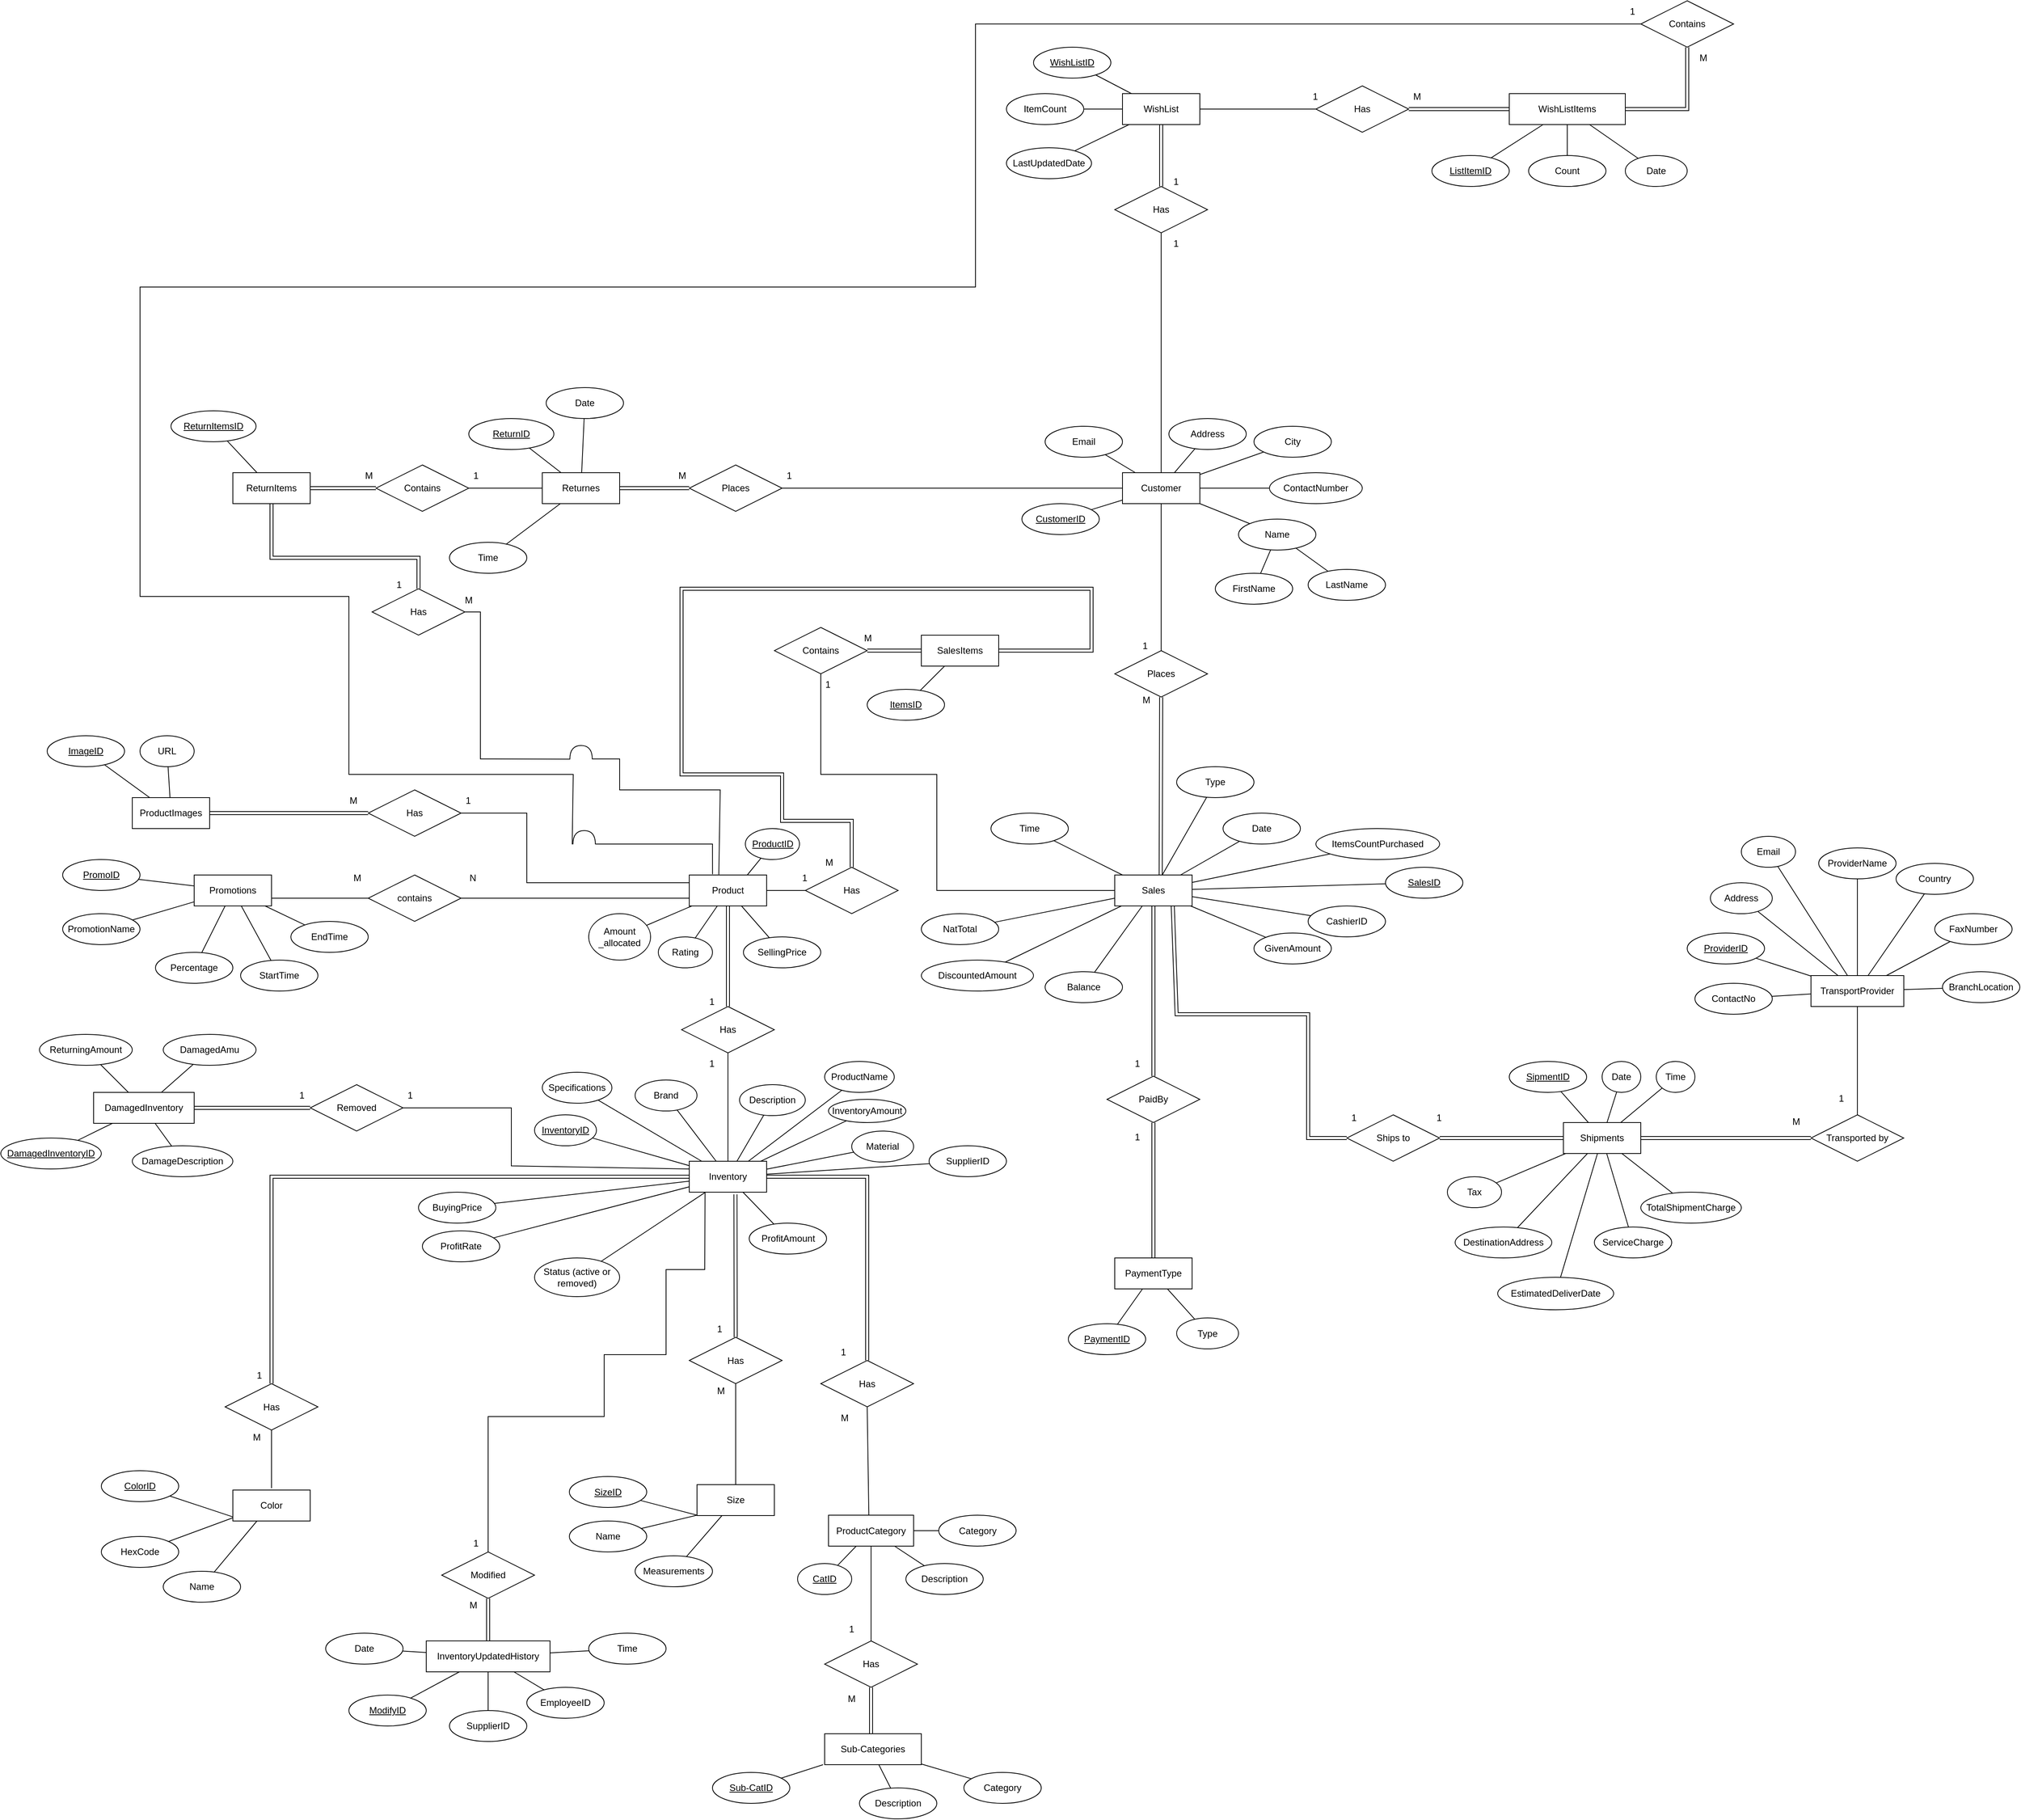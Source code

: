<mxfile version="27.2.0" pages="2">
  <diagram name="Page-1" id="6y5rHZnCX7g9TMkOTT5N">
    <mxGraphModel dx="3287" dy="1843" grid="1" gridSize="10" guides="1" tooltips="1" connect="1" arrows="1" fold="1" page="1" pageScale="1" pageWidth="850" pageHeight="1100" math="0" shadow="0">
      <root>
        <mxCell id="0" />
        <mxCell id="1" parent="0" />
        <mxCell id="4OtOSzDUsw7pKe0Kpmsl-1" value="&lt;p style=&quot;white-space-collapse: preserve;&quot; dir=&quot;auto&quot;&gt;Customer&lt;/p&gt;" style="whiteSpace=wrap;html=1;align=center;" parent="1" vertex="1">
          <mxGeometry x="220" y="-110" width="100" height="40" as="geometry" />
        </mxCell>
        <mxCell id="4OtOSzDUsw7pKe0Kpmsl-2" value="Product" style="whiteSpace=wrap;html=1;align=center;" parent="1" vertex="1">
          <mxGeometry x="-340" y="410" width="100" height="40" as="geometry" />
        </mxCell>
        <mxCell id="4OtOSzDUsw7pKe0Kpmsl-3" value="Sales" style="whiteSpace=wrap;html=1;align=center;" parent="1" vertex="1">
          <mxGeometry x="210" y="410" width="100" height="40" as="geometry" />
        </mxCell>
        <mxCell id="4OtOSzDUsw7pKe0Kpmsl-5" value="SalesItems" style="whiteSpace=wrap;html=1;align=center;" parent="1" vertex="1">
          <mxGeometry x="-40" y="100" width="100" height="40" as="geometry" />
        </mxCell>
        <mxCell id="4OtOSzDUsw7pKe0Kpmsl-6" value="Inventory" style="whiteSpace=wrap;html=1;align=center;" parent="1" vertex="1">
          <mxGeometry x="-340" y="780" width="100" height="40" as="geometry" />
        </mxCell>
        <mxCell id="4OtOSzDUsw7pKe0Kpmsl-7" value="Places" style="shape=rhombus;perimeter=rhombusPerimeter;whiteSpace=wrap;html=1;align=center;" parent="1" vertex="1">
          <mxGeometry x="210" y="120" width="120" height="60" as="geometry" />
        </mxCell>
        <mxCell id="4OtOSzDUsw7pKe0Kpmsl-11" value="" style="shape=link;html=1;rounded=0;entryX=0.5;entryY=1;entryDx=0;entryDy=0;exitX=0.594;exitY=0.009;exitDx=0;exitDy=0;exitPerimeter=0;" parent="1" source="4OtOSzDUsw7pKe0Kpmsl-3" target="4OtOSzDUsw7pKe0Kpmsl-7" edge="1">
          <mxGeometry relative="1" as="geometry">
            <mxPoint x="350" y="460" as="sourcePoint" />
            <mxPoint x="350" y="340" as="targetPoint" />
          </mxGeometry>
        </mxCell>
        <mxCell id="4OtOSzDUsw7pKe0Kpmsl-12" value="" style="resizable=0;html=1;whiteSpace=wrap;align=left;verticalAlign=bottom;" parent="4OtOSzDUsw7pKe0Kpmsl-11" connectable="0" vertex="1">
          <mxGeometry x="-1" relative="1" as="geometry" />
        </mxCell>
        <mxCell id="4OtOSzDUsw7pKe0Kpmsl-13" value="" style="resizable=0;html=1;whiteSpace=wrap;align=right;verticalAlign=bottom;" parent="4OtOSzDUsw7pKe0Kpmsl-11" connectable="0" vertex="1">
          <mxGeometry x="1" relative="1" as="geometry" />
        </mxCell>
        <mxCell id="4OtOSzDUsw7pKe0Kpmsl-14" value="1" style="text;strokeColor=none;fillColor=none;spacingLeft=4;spacingRight=4;overflow=hidden;rotatable=0;points=[[0,0.5],[1,0.5]];portConstraint=eastwest;fontSize=12;whiteSpace=wrap;html=1;" parent="1" vertex="1">
          <mxGeometry x="240" y="100" width="40" height="30" as="geometry" />
        </mxCell>
        <mxCell id="4OtOSzDUsw7pKe0Kpmsl-15" value="M" style="text;strokeColor=none;fillColor=none;spacingLeft=4;spacingRight=4;overflow=hidden;rotatable=0;points=[[0,0.5],[1,0.5]];portConstraint=eastwest;fontSize=12;whiteSpace=wrap;html=1;" parent="1" vertex="1">
          <mxGeometry x="240" y="170" width="40" height="30" as="geometry" />
        </mxCell>
        <mxCell id="4OtOSzDUsw7pKe0Kpmsl-16" value="Contains" style="shape=rhombus;perimeter=rhombusPerimeter;whiteSpace=wrap;html=1;align=center;" parent="1" vertex="1">
          <mxGeometry x="-230" y="90" width="120" height="60" as="geometry" />
        </mxCell>
        <mxCell id="4OtOSzDUsw7pKe0Kpmsl-17" value="" style="shape=link;html=1;rounded=0;entryX=0;entryY=0.5;entryDx=0;entryDy=0;" parent="1" source="4OtOSzDUsw7pKe0Kpmsl-16" target="4OtOSzDUsw7pKe0Kpmsl-5" edge="1">
          <mxGeometry relative="1" as="geometry">
            <mxPoint x="-370" y="160" as="sourcePoint" />
            <mxPoint x="-369" y="60" as="targetPoint" />
          </mxGeometry>
        </mxCell>
        <mxCell id="4OtOSzDUsw7pKe0Kpmsl-18" value="" style="resizable=0;html=1;whiteSpace=wrap;align=left;verticalAlign=bottom;" parent="4OtOSzDUsw7pKe0Kpmsl-17" connectable="0" vertex="1">
          <mxGeometry x="-1" relative="1" as="geometry" />
        </mxCell>
        <mxCell id="4OtOSzDUsw7pKe0Kpmsl-19" value="" style="resizable=0;html=1;whiteSpace=wrap;align=right;verticalAlign=bottom;" parent="4OtOSzDUsw7pKe0Kpmsl-17" connectable="0" vertex="1">
          <mxGeometry x="1" relative="1" as="geometry" />
        </mxCell>
        <mxCell id="4OtOSzDUsw7pKe0Kpmsl-23" value="1" style="text;strokeColor=none;fillColor=none;spacingLeft=4;spacingRight=4;overflow=hidden;rotatable=0;points=[[0,0.5],[1,0.5]];portConstraint=eastwest;fontSize=12;whiteSpace=wrap;html=1;" parent="1" vertex="1">
          <mxGeometry x="-170" y="150" width="40" height="30" as="geometry" />
        </mxCell>
        <mxCell id="4OtOSzDUsw7pKe0Kpmsl-24" value="M" style="text;strokeColor=none;fillColor=none;spacingLeft=4;spacingRight=4;overflow=hidden;rotatable=0;points=[[0,0.5],[1,0.5]];portConstraint=eastwest;fontSize=12;whiteSpace=wrap;html=1;" parent="1" vertex="1">
          <mxGeometry x="-120" y="90" width="40" height="30" as="geometry" />
        </mxCell>
        <mxCell id="4OtOSzDUsw7pKe0Kpmsl-25" value="Has" style="shape=rhombus;perimeter=rhombusPerimeter;whiteSpace=wrap;html=1;align=center;" parent="1" vertex="1">
          <mxGeometry x="-190" y="400" width="120" height="60" as="geometry" />
        </mxCell>
        <mxCell id="4OtOSzDUsw7pKe0Kpmsl-26" value="" style="shape=link;html=1;rounded=0;entryX=0.5;entryY=0;entryDx=0;entryDy=0;exitX=1;exitY=0.5;exitDx=0;exitDy=0;" parent="1" source="4OtOSzDUsw7pKe0Kpmsl-5" target="4OtOSzDUsw7pKe0Kpmsl-25" edge="1">
          <mxGeometry relative="1" as="geometry">
            <mxPoint x="-410" y="170" as="sourcePoint" />
            <mxPoint x="271" y="360" as="targetPoint" />
            <Array as="points">
              <mxPoint x="180" y="120" />
              <mxPoint x="180" y="40" />
              <mxPoint x="-350" y="40" />
              <mxPoint x="-350" y="280" />
              <mxPoint x="-220" y="280" />
              <mxPoint x="-220" y="340" />
              <mxPoint x="-130" y="340" />
            </Array>
          </mxGeometry>
        </mxCell>
        <mxCell id="4OtOSzDUsw7pKe0Kpmsl-27" value="" style="resizable=0;html=1;whiteSpace=wrap;align=left;verticalAlign=bottom;" parent="4OtOSzDUsw7pKe0Kpmsl-26" connectable="0" vertex="1">
          <mxGeometry x="-1" relative="1" as="geometry" />
        </mxCell>
        <mxCell id="4OtOSzDUsw7pKe0Kpmsl-28" value="" style="resizable=0;html=1;whiteSpace=wrap;align=right;verticalAlign=bottom;" parent="4OtOSzDUsw7pKe0Kpmsl-26" connectable="0" vertex="1">
          <mxGeometry x="1" relative="1" as="geometry" />
        </mxCell>
        <mxCell id="4OtOSzDUsw7pKe0Kpmsl-32" value="1" style="text;strokeColor=none;fillColor=none;spacingLeft=4;spacingRight=4;overflow=hidden;rotatable=0;points=[[0,0.5],[1,0.5]];portConstraint=eastwest;fontSize=12;whiteSpace=wrap;html=1;" parent="1" vertex="1">
          <mxGeometry x="-200" y="400" width="40" height="30" as="geometry" />
        </mxCell>
        <mxCell id="4OtOSzDUsw7pKe0Kpmsl-33" value="M" style="text;strokeColor=none;fillColor=none;spacingLeft=4;spacingRight=4;overflow=hidden;rotatable=0;points=[[0,0.5],[1,0.5]];portConstraint=eastwest;fontSize=12;whiteSpace=wrap;html=1;" parent="1" vertex="1">
          <mxGeometry x="-170" y="380" width="40" height="30" as="geometry" />
        </mxCell>
        <mxCell id="4OtOSzDUsw7pKe0Kpmsl-34" value="Has" style="shape=rhombus;perimeter=rhombusPerimeter;whiteSpace=wrap;html=1;align=center;" parent="1" vertex="1">
          <mxGeometry x="-350" y="580" width="120" height="60" as="geometry" />
        </mxCell>
        <mxCell id="4OtOSzDUsw7pKe0Kpmsl-35" value="" style="endArrow=none;html=1;rounded=0;entryX=0.5;entryY=1;entryDx=0;entryDy=0;" parent="1" source="4OtOSzDUsw7pKe0Kpmsl-6" target="4OtOSzDUsw7pKe0Kpmsl-34" edge="1">
          <mxGeometry width="50" height="50" relative="1" as="geometry">
            <mxPoint x="-340" y="940" as="sourcePoint" />
            <mxPoint x="-290" y="890" as="targetPoint" />
          </mxGeometry>
        </mxCell>
        <mxCell id="4OtOSzDUsw7pKe0Kpmsl-36" value="" style="shape=link;html=1;rounded=0;entryX=0.5;entryY=0;entryDx=0;entryDy=0;exitX=0.5;exitY=1;exitDx=0;exitDy=0;" parent="1" source="4OtOSzDUsw7pKe0Kpmsl-2" target="4OtOSzDUsw7pKe0Kpmsl-34" edge="1">
          <mxGeometry relative="1" as="geometry">
            <mxPoint x="300" y="710" as="sourcePoint" />
            <mxPoint x="370" y="710" as="targetPoint" />
          </mxGeometry>
        </mxCell>
        <mxCell id="4OtOSzDUsw7pKe0Kpmsl-37" value="" style="resizable=0;html=1;whiteSpace=wrap;align=left;verticalAlign=bottom;" parent="4OtOSzDUsw7pKe0Kpmsl-36" connectable="0" vertex="1">
          <mxGeometry x="-1" relative="1" as="geometry" />
        </mxCell>
        <mxCell id="4OtOSzDUsw7pKe0Kpmsl-38" value="" style="resizable=0;html=1;whiteSpace=wrap;align=right;verticalAlign=bottom;" parent="4OtOSzDUsw7pKe0Kpmsl-36" connectable="0" vertex="1">
          <mxGeometry x="1" relative="1" as="geometry" />
        </mxCell>
        <mxCell id="4OtOSzDUsw7pKe0Kpmsl-39" value="1" style="text;strokeColor=none;fillColor=none;spacingLeft=4;spacingRight=4;overflow=hidden;rotatable=0;points=[[0,0.5],[1,0.5]];portConstraint=eastwest;fontSize=12;whiteSpace=wrap;html=1;" parent="1" vertex="1">
          <mxGeometry x="-320" y="560" width="40" height="30" as="geometry" />
        </mxCell>
        <mxCell id="4OtOSzDUsw7pKe0Kpmsl-40" value="1" style="text;strokeColor=none;fillColor=none;spacingLeft=4;spacingRight=4;overflow=hidden;rotatable=0;points=[[0,0.5],[1,0.5]];portConstraint=eastwest;fontSize=12;whiteSpace=wrap;html=1;" parent="1" vertex="1">
          <mxGeometry x="-320" y="640" width="40" height="30" as="geometry" />
        </mxCell>
        <mxCell id="q5qDA-LX7BOF8YgOLXZg-3" value="Has" style="shape=rhombus;perimeter=rhombusPerimeter;whiteSpace=wrap;html=1;align=center;" parent="1" vertex="1">
          <mxGeometry x="-340" y="1007.5" width="120" height="60" as="geometry" />
        </mxCell>
        <mxCell id="q5qDA-LX7BOF8YgOLXZg-4" value="" style="shape=link;html=1;rounded=0;exitX=0.5;exitY=0;exitDx=0;exitDy=0;entryX=0.597;entryY=1.068;entryDx=0;entryDy=0;entryPerimeter=0;" parent="1" source="q5qDA-LX7BOF8YgOLXZg-3" target="4OtOSzDUsw7pKe0Kpmsl-6" edge="1">
          <mxGeometry relative="1" as="geometry">
            <mxPoint x="-170" y="660" as="sourcePoint" />
            <mxPoint x="120" y="950" as="targetPoint" />
          </mxGeometry>
        </mxCell>
        <mxCell id="q5qDA-LX7BOF8YgOLXZg-5" value="" style="resizable=0;html=1;whiteSpace=wrap;align=left;verticalAlign=bottom;" parent="q5qDA-LX7BOF8YgOLXZg-4" connectable="0" vertex="1">
          <mxGeometry x="-1" relative="1" as="geometry" />
        </mxCell>
        <mxCell id="q5qDA-LX7BOF8YgOLXZg-6" value="" style="resizable=0;html=1;whiteSpace=wrap;align=right;verticalAlign=bottom;" parent="q5qDA-LX7BOF8YgOLXZg-4" connectable="0" vertex="1">
          <mxGeometry x="1" relative="1" as="geometry" />
        </mxCell>
        <mxCell id="q5qDA-LX7BOF8YgOLXZg-8" value="1" style="text;strokeColor=none;fillColor=none;spacingLeft=4;spacingRight=4;overflow=hidden;rotatable=0;points=[[0,0.5],[1,0.5]];portConstraint=eastwest;fontSize=12;whiteSpace=wrap;html=1;" parent="1" vertex="1">
          <mxGeometry x="-310" y="982.5" width="40" height="30" as="geometry" />
        </mxCell>
        <mxCell id="q5qDA-LX7BOF8YgOLXZg-9" value="M" style="text;strokeColor=none;fillColor=none;spacingLeft=4;spacingRight=4;overflow=hidden;rotatable=0;points=[[0,0.5],[1,0.5]];portConstraint=eastwest;fontSize=12;whiteSpace=wrap;html=1;" parent="1" vertex="1">
          <mxGeometry x="-310" y="1062.5" width="40" height="30" as="geometry" />
        </mxCell>
        <mxCell id="q5qDA-LX7BOF8YgOLXZg-12" value="Has" style="shape=rhombus;perimeter=rhombusPerimeter;whiteSpace=wrap;html=1;align=center;" parent="1" vertex="1">
          <mxGeometry x="-940" y="1067.5" width="120" height="60" as="geometry" />
        </mxCell>
        <mxCell id="q5qDA-LX7BOF8YgOLXZg-13" value="" style="shape=link;html=1;rounded=0;exitX=0.5;exitY=0;exitDx=0;exitDy=0;entryX=0;entryY=0.5;entryDx=0;entryDy=0;" parent="1" source="q5qDA-LX7BOF8YgOLXZg-12" target="4OtOSzDUsw7pKe0Kpmsl-6" edge="1">
          <mxGeometry relative="1" as="geometry">
            <mxPoint x="-210" y="997" as="sourcePoint" />
            <mxPoint x="-210" y="930" as="targetPoint" />
            <Array as="points">
              <mxPoint x="-880" y="800" />
            </Array>
          </mxGeometry>
        </mxCell>
        <mxCell id="q5qDA-LX7BOF8YgOLXZg-14" value="" style="resizable=0;html=1;whiteSpace=wrap;align=left;verticalAlign=bottom;" parent="q5qDA-LX7BOF8YgOLXZg-13" connectable="0" vertex="1">
          <mxGeometry x="-1" relative="1" as="geometry" />
        </mxCell>
        <mxCell id="q5qDA-LX7BOF8YgOLXZg-15" value="" style="resizable=0;html=1;whiteSpace=wrap;align=right;verticalAlign=bottom;" parent="q5qDA-LX7BOF8YgOLXZg-13" connectable="0" vertex="1">
          <mxGeometry x="1" relative="1" as="geometry" />
        </mxCell>
        <mxCell id="q5qDA-LX7BOF8YgOLXZg-23" value="1" style="text;strokeColor=none;fillColor=none;spacingLeft=4;spacingRight=4;overflow=hidden;rotatable=0;points=[[0,0.5],[1,0.5]];portConstraint=eastwest;fontSize=12;whiteSpace=wrap;html=1;" parent="1" vertex="1">
          <mxGeometry x="-905" y="1042.5" width="40" height="30" as="geometry" />
        </mxCell>
        <mxCell id="q5qDA-LX7BOF8YgOLXZg-24" value="M" style="text;strokeColor=none;fillColor=none;spacingLeft=4;spacingRight=4;overflow=hidden;rotatable=0;points=[[0,0.5],[1,0.5]];portConstraint=eastwest;fontSize=12;whiteSpace=wrap;html=1;" parent="1" vertex="1">
          <mxGeometry x="-910" y="1122.5" width="40" height="30" as="geometry" />
        </mxCell>
        <mxCell id="q5qDA-LX7BOF8YgOLXZg-25" value="PaymentType" style="whiteSpace=wrap;html=1;align=center;" parent="1" vertex="1">
          <mxGeometry x="210" y="905" width="100" height="40" as="geometry" />
        </mxCell>
        <mxCell id="q5qDA-LX7BOF8YgOLXZg-26" value="PaidBy" style="shape=rhombus;perimeter=rhombusPerimeter;whiteSpace=wrap;html=1;align=center;" parent="1" vertex="1">
          <mxGeometry x="200" y="670" width="120" height="60" as="geometry" />
        </mxCell>
        <mxCell id="q5qDA-LX7BOF8YgOLXZg-27" value="" style="shape=link;html=1;rounded=0;entryX=0.5;entryY=0;entryDx=0;entryDy=0;exitX=0.5;exitY=1;exitDx=0;exitDy=0;" parent="1" source="4OtOSzDUsw7pKe0Kpmsl-3" target="q5qDA-LX7BOF8YgOLXZg-26" edge="1">
          <mxGeometry relative="1" as="geometry">
            <mxPoint x="410" y="520" as="sourcePoint" />
            <mxPoint x="500" y="520" as="targetPoint" />
          </mxGeometry>
        </mxCell>
        <mxCell id="q5qDA-LX7BOF8YgOLXZg-28" value="" style="resizable=0;html=1;whiteSpace=wrap;align=left;verticalAlign=bottom;" parent="q5qDA-LX7BOF8YgOLXZg-27" connectable="0" vertex="1">
          <mxGeometry x="-1" relative="1" as="geometry" />
        </mxCell>
        <mxCell id="q5qDA-LX7BOF8YgOLXZg-29" value="" style="resizable=0;html=1;whiteSpace=wrap;align=right;verticalAlign=bottom;" parent="q5qDA-LX7BOF8YgOLXZg-27" connectable="0" vertex="1">
          <mxGeometry x="1" relative="1" as="geometry" />
        </mxCell>
        <mxCell id="q5qDA-LX7BOF8YgOLXZg-30" value="" style="shape=link;html=1;rounded=0;entryX=0.5;entryY=0;entryDx=0;entryDy=0;exitX=0.5;exitY=1;exitDx=0;exitDy=0;" parent="1" source="q5qDA-LX7BOF8YgOLXZg-26" target="q5qDA-LX7BOF8YgOLXZg-25" edge="1">
          <mxGeometry relative="1" as="geometry">
            <mxPoint x="450" y="720" as="sourcePoint" />
            <mxPoint x="540" y="720" as="targetPoint" />
          </mxGeometry>
        </mxCell>
        <mxCell id="q5qDA-LX7BOF8YgOLXZg-31" value="" style="resizable=0;html=1;whiteSpace=wrap;align=left;verticalAlign=bottom;" parent="q5qDA-LX7BOF8YgOLXZg-30" connectable="0" vertex="1">
          <mxGeometry x="-1" relative="1" as="geometry" />
        </mxCell>
        <mxCell id="q5qDA-LX7BOF8YgOLXZg-32" value="" style="resizable=0;html=1;whiteSpace=wrap;align=right;verticalAlign=bottom;" parent="q5qDA-LX7BOF8YgOLXZg-30" connectable="0" vertex="1">
          <mxGeometry x="1" relative="1" as="geometry" />
        </mxCell>
        <mxCell id="q5qDA-LX7BOF8YgOLXZg-33" value="1" style="text;strokeColor=none;fillColor=none;spacingLeft=4;spacingRight=4;overflow=hidden;rotatable=0;points=[[0,0.5],[1,0.5]];portConstraint=eastwest;fontSize=12;whiteSpace=wrap;html=1;" parent="1" vertex="1">
          <mxGeometry x="230" y="640" width="40" height="30" as="geometry" />
        </mxCell>
        <mxCell id="q5qDA-LX7BOF8YgOLXZg-34" value="1" style="text;strokeColor=none;fillColor=none;spacingLeft=4;spacingRight=4;overflow=hidden;rotatable=0;points=[[0,0.5],[1,0.5]];portConstraint=eastwest;fontSize=12;whiteSpace=wrap;html=1;" parent="1" vertex="1">
          <mxGeometry x="230" y="735" width="40" height="30" as="geometry" />
        </mxCell>
        <mxCell id="q5qDA-LX7BOF8YgOLXZg-35" value="ProductCategory" style="whiteSpace=wrap;html=1;align=center;" parent="1" vertex="1">
          <mxGeometry x="-160" y="1237.5" width="110" height="40" as="geometry" />
        </mxCell>
        <mxCell id="q5qDA-LX7BOF8YgOLXZg-36" value="Has" style="shape=rhombus;perimeter=rhombusPerimeter;whiteSpace=wrap;html=1;align=center;" parent="1" vertex="1">
          <mxGeometry x="-170" y="1037.5" width="120" height="60" as="geometry" />
        </mxCell>
        <mxCell id="q5qDA-LX7BOF8YgOLXZg-37" value="" style="shape=link;html=1;rounded=0;exitX=0.5;exitY=0;exitDx=0;exitDy=0;entryX=1;entryY=0.5;entryDx=0;entryDy=0;" parent="1" source="q5qDA-LX7BOF8YgOLXZg-36" target="4OtOSzDUsw7pKe0Kpmsl-6" edge="1">
          <mxGeometry relative="1" as="geometry">
            <mxPoint x="-180" y="1097" as="sourcePoint" />
            <mxPoint x="-180" y="1030" as="targetPoint" />
            <Array as="points">
              <mxPoint x="-110" y="800" />
            </Array>
          </mxGeometry>
        </mxCell>
        <mxCell id="q5qDA-LX7BOF8YgOLXZg-38" value="" style="resizable=0;html=1;whiteSpace=wrap;align=left;verticalAlign=bottom;" parent="q5qDA-LX7BOF8YgOLXZg-37" connectable="0" vertex="1">
          <mxGeometry x="-1" relative="1" as="geometry" />
        </mxCell>
        <mxCell id="q5qDA-LX7BOF8YgOLXZg-39" value="" style="resizable=0;html=1;whiteSpace=wrap;align=right;verticalAlign=bottom;" parent="q5qDA-LX7BOF8YgOLXZg-37" connectable="0" vertex="1">
          <mxGeometry x="1" relative="1" as="geometry" />
        </mxCell>
        <mxCell id="q5qDA-LX7BOF8YgOLXZg-43" value="1" style="text;strokeColor=none;fillColor=none;spacingLeft=4;spacingRight=4;overflow=hidden;rotatable=0;points=[[0,0.5],[1,0.5]];portConstraint=eastwest;fontSize=12;whiteSpace=wrap;html=1;" parent="1" vertex="1">
          <mxGeometry x="-150" y="1012.5" width="40" height="30" as="geometry" />
        </mxCell>
        <mxCell id="q5qDA-LX7BOF8YgOLXZg-44" value="M" style="text;strokeColor=none;fillColor=none;spacingLeft=4;spacingRight=4;overflow=hidden;rotatable=0;points=[[0,0.5],[1,0.5]];portConstraint=eastwest;fontSize=12;whiteSpace=wrap;html=1;" parent="1" vertex="1">
          <mxGeometry x="-150" y="1097.5" width="40" height="30" as="geometry" />
        </mxCell>
        <mxCell id="q5qDA-LX7BOF8YgOLXZg-45" value="Promotions" style="whiteSpace=wrap;html=1;align=center;" parent="1" vertex="1">
          <mxGeometry x="-980" y="410" width="100" height="40" as="geometry" />
        </mxCell>
        <mxCell id="q5qDA-LX7BOF8YgOLXZg-46" value="contains" style="shape=rhombus;perimeter=rhombusPerimeter;whiteSpace=wrap;html=1;align=center;" parent="1" vertex="1">
          <mxGeometry x="-755" y="410" width="120" height="60" as="geometry" />
        </mxCell>
        <mxCell id="q5qDA-LX7BOF8YgOLXZg-47" value="" style="endArrow=none;html=1;rounded=0;entryX=1;entryY=0.75;entryDx=0;entryDy=0;exitX=0;exitY=0.5;exitDx=0;exitDy=0;" parent="1" source="q5qDA-LX7BOF8YgOLXZg-46" target="q5qDA-LX7BOF8YgOLXZg-45" edge="1">
          <mxGeometry width="50" height="50" relative="1" as="geometry">
            <mxPoint x="-560" y="440" as="sourcePoint" />
            <mxPoint x="-850" y="440" as="targetPoint" />
          </mxGeometry>
        </mxCell>
        <mxCell id="q5qDA-LX7BOF8YgOLXZg-51" value="N" style="text;strokeColor=none;fillColor=none;spacingLeft=4;spacingRight=4;overflow=hidden;rotatable=0;points=[[0,0.5],[1,0.5]];portConstraint=eastwest;fontSize=12;whiteSpace=wrap;html=1;" parent="1" vertex="1">
          <mxGeometry x="-630" y="400" width="40" height="30" as="geometry" />
        </mxCell>
        <mxCell id="q5qDA-LX7BOF8YgOLXZg-52" value="M" style="text;strokeColor=none;fillColor=none;spacingLeft=4;spacingRight=4;overflow=hidden;rotatable=0;points=[[0,0.5],[1,0.5]];portConstraint=eastwest;fontSize=12;whiteSpace=wrap;html=1;" parent="1" vertex="1">
          <mxGeometry x="-780" y="400" width="40" height="30" as="geometry" />
        </mxCell>
        <mxCell id="q5qDA-LX7BOF8YgOLXZg-53" value="Returnes" style="whiteSpace=wrap;html=1;align=center;" parent="1" vertex="1">
          <mxGeometry x="-530" y="-110" width="100" height="40" as="geometry" />
        </mxCell>
        <mxCell id="q5qDA-LX7BOF8YgOLXZg-54" value="Places" style="shape=rhombus;perimeter=rhombusPerimeter;whiteSpace=wrap;html=1;align=center;" parent="1" vertex="1">
          <mxGeometry x="-340" y="-120" width="120" height="60" as="geometry" />
        </mxCell>
        <mxCell id="q5qDA-LX7BOF8YgOLXZg-55" value="" style="endArrow=none;html=1;rounded=0;entryX=1;entryY=0.5;entryDx=0;entryDy=0;exitX=0;exitY=0.5;exitDx=0;exitDy=0;" parent="1" source="4OtOSzDUsw7pKe0Kpmsl-1" target="q5qDA-LX7BOF8YgOLXZg-54" edge="1">
          <mxGeometry width="50" height="50" relative="1" as="geometry">
            <mxPoint x="-110" y="240" as="sourcePoint" />
            <mxPoint x="-210" y="240" as="targetPoint" />
          </mxGeometry>
        </mxCell>
        <mxCell id="q5qDA-LX7BOF8YgOLXZg-56" value="" style="shape=link;html=1;rounded=0;entryX=1;entryY=0.5;entryDx=0;entryDy=0;exitX=0;exitY=0.5;exitDx=0;exitDy=0;" parent="1" source="q5qDA-LX7BOF8YgOLXZg-54" target="q5qDA-LX7BOF8YgOLXZg-53" edge="1">
          <mxGeometry relative="1" as="geometry">
            <mxPoint x="40" y="330" as="sourcePoint" />
            <mxPoint x="130" y="330" as="targetPoint" />
          </mxGeometry>
        </mxCell>
        <mxCell id="q5qDA-LX7BOF8YgOLXZg-57" value="" style="resizable=0;html=1;whiteSpace=wrap;align=left;verticalAlign=bottom;" parent="q5qDA-LX7BOF8YgOLXZg-56" connectable="0" vertex="1">
          <mxGeometry x="-1" relative="1" as="geometry" />
        </mxCell>
        <mxCell id="q5qDA-LX7BOF8YgOLXZg-58" value="" style="resizable=0;html=1;whiteSpace=wrap;align=right;verticalAlign=bottom;" parent="q5qDA-LX7BOF8YgOLXZg-56" connectable="0" vertex="1">
          <mxGeometry x="1" relative="1" as="geometry" />
        </mxCell>
        <mxCell id="q5qDA-LX7BOF8YgOLXZg-59" value="1" style="text;strokeColor=none;fillColor=none;spacingLeft=4;spacingRight=4;overflow=hidden;rotatable=0;points=[[0,0.5],[1,0.5]];portConstraint=eastwest;fontSize=12;whiteSpace=wrap;html=1;" parent="1" vertex="1">
          <mxGeometry x="-220" y="-120" width="40" height="30" as="geometry" />
        </mxCell>
        <mxCell id="q5qDA-LX7BOF8YgOLXZg-60" value="M" style="text;strokeColor=none;fillColor=none;spacingLeft=4;spacingRight=4;overflow=hidden;rotatable=0;points=[[0,0.5],[1,0.5]];portConstraint=eastwest;fontSize=12;whiteSpace=wrap;html=1;" parent="1" vertex="1">
          <mxGeometry x="-360" y="-120" width="40" height="30" as="geometry" />
        </mxCell>
        <mxCell id="q5qDA-LX7BOF8YgOLXZg-71" value="Shipments" style="whiteSpace=wrap;html=1;align=center;" parent="1" vertex="1">
          <mxGeometry x="790" y="730" width="100" height="40" as="geometry" />
        </mxCell>
        <mxCell id="q5qDA-LX7BOF8YgOLXZg-72" value="Ships to" style="shape=rhombus;perimeter=rhombusPerimeter;whiteSpace=wrap;html=1;align=center;" parent="1" vertex="1">
          <mxGeometry x="510" y="720" width="120" height="60" as="geometry" />
        </mxCell>
        <mxCell id="q5qDA-LX7BOF8YgOLXZg-73" value="Type" style="ellipse;whiteSpace=wrap;html=1;align=center;" parent="1" vertex="1">
          <mxGeometry x="290" y="270" width="100" height="40" as="geometry" />
        </mxCell>
        <mxCell id="q5qDA-LX7BOF8YgOLXZg-74" value="" style="endArrow=none;html=1;rounded=0;" parent="1" source="4OtOSzDUsw7pKe0Kpmsl-3" target="q5qDA-LX7BOF8YgOLXZg-73" edge="1">
          <mxGeometry width="50" height="50" relative="1" as="geometry">
            <mxPoint x="320" y="620" as="sourcePoint" />
            <mxPoint x="370" y="570" as="targetPoint" />
          </mxGeometry>
        </mxCell>
        <mxCell id="q5qDA-LX7BOF8YgOLXZg-75" value="" style="shape=link;html=1;rounded=0;exitX=0;exitY=0.5;exitDx=0;exitDy=0;entryX=1;entryY=0.5;entryDx=0;entryDy=0;" parent="1" source="q5qDA-LX7BOF8YgOLXZg-71" target="q5qDA-LX7BOF8YgOLXZg-72" edge="1">
          <mxGeometry relative="1" as="geometry">
            <mxPoint x="630" y="710" as="sourcePoint" />
            <mxPoint x="650" y="750" as="targetPoint" />
          </mxGeometry>
        </mxCell>
        <mxCell id="q5qDA-LX7BOF8YgOLXZg-76" value="" style="resizable=0;html=1;whiteSpace=wrap;align=left;verticalAlign=bottom;" parent="q5qDA-LX7BOF8YgOLXZg-75" connectable="0" vertex="1">
          <mxGeometry x="-1" relative="1" as="geometry" />
        </mxCell>
        <mxCell id="q5qDA-LX7BOF8YgOLXZg-77" value="" style="resizable=0;html=1;whiteSpace=wrap;align=right;verticalAlign=bottom;" parent="q5qDA-LX7BOF8YgOLXZg-75" connectable="0" vertex="1">
          <mxGeometry x="1" relative="1" as="geometry" />
        </mxCell>
        <mxCell id="q5qDA-LX7BOF8YgOLXZg-79" value="1" style="text;strokeColor=none;fillColor=none;spacingLeft=4;spacingRight=4;overflow=hidden;rotatable=0;points=[[0,0.5],[1,0.5]];portConstraint=eastwest;fontSize=12;whiteSpace=wrap;html=1;" parent="1" vertex="1">
          <mxGeometry x="510" y="710" width="40" height="30" as="geometry" />
        </mxCell>
        <mxCell id="q5qDA-LX7BOF8YgOLXZg-80" value="1" style="text;strokeColor=none;fillColor=none;spacingLeft=4;spacingRight=4;overflow=hidden;rotatable=0;points=[[0,0.5],[1,0.5]];portConstraint=eastwest;fontSize=12;whiteSpace=wrap;html=1;" parent="1" vertex="1">
          <mxGeometry x="620" y="710" width="40" height="30" as="geometry" />
        </mxCell>
        <mxCell id="q5qDA-LX7BOF8YgOLXZg-81" value="WishList" style="whiteSpace=wrap;html=1;align=center;" parent="1" vertex="1">
          <mxGeometry x="220" y="-600" width="100" height="40" as="geometry" />
        </mxCell>
        <mxCell id="q5qDA-LX7BOF8YgOLXZg-82" value="Has" style="shape=rhombus;perimeter=rhombusPerimeter;whiteSpace=wrap;html=1;align=center;" parent="1" vertex="1">
          <mxGeometry x="210" y="-480" width="120" height="60" as="geometry" />
        </mxCell>
        <mxCell id="q5qDA-LX7BOF8YgOLXZg-83" value="" style="endArrow=none;html=1;rounded=0;exitX=0.5;exitY=1;exitDx=0;exitDy=0;" parent="1" source="q5qDA-LX7BOF8YgOLXZg-82" target="4OtOSzDUsw7pKe0Kpmsl-1" edge="1">
          <mxGeometry width="50" height="50" relative="1" as="geometry">
            <mxPoint x="280" y="10" as="sourcePoint" />
            <mxPoint x="180" y="10" as="targetPoint" />
          </mxGeometry>
        </mxCell>
        <mxCell id="q5qDA-LX7BOF8YgOLXZg-84" value="" style="shape=link;html=1;rounded=0;entryX=0.5;entryY=0;entryDx=0;entryDy=0;exitX=0.5;exitY=1;exitDx=0;exitDy=0;" parent="1" source="q5qDA-LX7BOF8YgOLXZg-81" target="q5qDA-LX7BOF8YgOLXZg-82" edge="1">
          <mxGeometry relative="1" as="geometry">
            <mxPoint x="100" y="-210" as="sourcePoint" />
            <mxPoint x="10" y="-210" as="targetPoint" />
          </mxGeometry>
        </mxCell>
        <mxCell id="q5qDA-LX7BOF8YgOLXZg-85" value="" style="resizable=0;html=1;whiteSpace=wrap;align=left;verticalAlign=bottom;" parent="q5qDA-LX7BOF8YgOLXZg-84" connectable="0" vertex="1">
          <mxGeometry x="-1" relative="1" as="geometry" />
        </mxCell>
        <mxCell id="q5qDA-LX7BOF8YgOLXZg-86" value="" style="resizable=0;html=1;whiteSpace=wrap;align=right;verticalAlign=bottom;" parent="q5qDA-LX7BOF8YgOLXZg-84" connectable="0" vertex="1">
          <mxGeometry x="1" relative="1" as="geometry" />
        </mxCell>
        <mxCell id="q5qDA-LX7BOF8YgOLXZg-87" value="1" style="text;strokeColor=none;fillColor=none;spacingLeft=4;spacingRight=4;overflow=hidden;rotatable=0;points=[[0,0.5],[1,0.5]];portConstraint=eastwest;fontSize=12;whiteSpace=wrap;html=1;" parent="1" vertex="1">
          <mxGeometry x="280" y="-420" width="40" height="30" as="geometry" />
        </mxCell>
        <mxCell id="q5qDA-LX7BOF8YgOLXZg-88" value="1" style="text;strokeColor=none;fillColor=none;spacingLeft=4;spacingRight=4;overflow=hidden;rotatable=0;points=[[0,0.5],[1,0.5]];portConstraint=eastwest;fontSize=12;whiteSpace=wrap;html=1;" parent="1" vertex="1">
          <mxGeometry x="280" y="-500" width="40" height="30" as="geometry" />
        </mxCell>
        <mxCell id="q5qDA-LX7BOF8YgOLXZg-89" value="WishListItems" style="whiteSpace=wrap;html=1;align=center;" parent="1" vertex="1">
          <mxGeometry x="720" y="-600" width="150" height="40" as="geometry" />
        </mxCell>
        <mxCell id="q5qDA-LX7BOF8YgOLXZg-90" value="Has" style="shape=rhombus;perimeter=rhombusPerimeter;whiteSpace=wrap;html=1;align=center;" parent="1" vertex="1">
          <mxGeometry x="470" y="-610" width="120" height="60" as="geometry" />
        </mxCell>
        <mxCell id="q5qDA-LX7BOF8YgOLXZg-94" value="" style="shape=link;html=1;rounded=0;entryX=0;entryY=0.5;entryDx=0;entryDy=0;exitX=1;exitY=0.5;exitDx=0;exitDy=0;" parent="1" source="q5qDA-LX7BOF8YgOLXZg-90" target="q5qDA-LX7BOF8YgOLXZg-89" edge="1">
          <mxGeometry relative="1" as="geometry">
            <mxPoint x="520" y="-490" as="sourcePoint" />
            <mxPoint x="670" y="-490" as="targetPoint" />
          </mxGeometry>
        </mxCell>
        <mxCell id="q5qDA-LX7BOF8YgOLXZg-95" value="" style="resizable=0;html=1;whiteSpace=wrap;align=left;verticalAlign=bottom;" parent="q5qDA-LX7BOF8YgOLXZg-94" connectable="0" vertex="1">
          <mxGeometry x="-1" relative="1" as="geometry" />
        </mxCell>
        <mxCell id="q5qDA-LX7BOF8YgOLXZg-96" value="" style="resizable=0;html=1;whiteSpace=wrap;align=right;verticalAlign=bottom;" parent="q5qDA-LX7BOF8YgOLXZg-94" connectable="0" vertex="1">
          <mxGeometry x="1" relative="1" as="geometry" />
        </mxCell>
        <mxCell id="q5qDA-LX7BOF8YgOLXZg-97" value="1" style="text;strokeColor=none;fillColor=none;spacingLeft=4;spacingRight=4;overflow=hidden;rotatable=0;points=[[0,0.5],[1,0.5]];portConstraint=eastwest;fontSize=12;whiteSpace=wrap;html=1;" parent="1" vertex="1">
          <mxGeometry x="460" y="-610" width="40" height="30" as="geometry" />
        </mxCell>
        <mxCell id="q5qDA-LX7BOF8YgOLXZg-98" value="M" style="text;strokeColor=none;fillColor=none;spacingLeft=4;spacingRight=4;overflow=hidden;rotatable=0;points=[[0,0.5],[1,0.5]];portConstraint=eastwest;fontSize=12;whiteSpace=wrap;html=1;" parent="1" vertex="1">
          <mxGeometry x="590" y="-610" width="40" height="30" as="geometry" />
        </mxCell>
        <mxCell id="q5qDA-LX7BOF8YgOLXZg-99" value="DamagedInventory" style="whiteSpace=wrap;html=1;align=center;" parent="1" vertex="1">
          <mxGeometry x="-1110" y="691" width="130" height="40" as="geometry" />
        </mxCell>
        <mxCell id="q5qDA-LX7BOF8YgOLXZg-100" value="Removed" style="shape=rhombus;perimeter=rhombusPerimeter;whiteSpace=wrap;html=1;align=center;" parent="1" vertex="1">
          <mxGeometry x="-830" y="681" width="120" height="60" as="geometry" />
        </mxCell>
        <mxCell id="q5qDA-LX7BOF8YgOLXZg-101" value="" style="endArrow=none;html=1;rounded=0;exitX=0;exitY=0.25;exitDx=0;exitDy=0;" parent="1" source="4OtOSzDUsw7pKe0Kpmsl-6" target="q5qDA-LX7BOF8YgOLXZg-100" edge="1">
          <mxGeometry width="50" height="50" relative="1" as="geometry">
            <mxPoint x="-340" y="786" as="sourcePoint" />
            <mxPoint x="-710" y="711" as="targetPoint" />
            <Array as="points">
              <mxPoint x="-570" y="786" />
              <mxPoint x="-570" y="711" />
            </Array>
          </mxGeometry>
        </mxCell>
        <mxCell id="q5qDA-LX7BOF8YgOLXZg-102" value="" style="shape=link;html=1;rounded=0;exitX=1;exitY=0.5;exitDx=0;exitDy=0;entryX=0;entryY=0.5;entryDx=0;entryDy=0;" parent="1" source="q5qDA-LX7BOF8YgOLXZg-99" target="q5qDA-LX7BOF8YgOLXZg-100" edge="1">
          <mxGeometry relative="1" as="geometry">
            <mxPoint x="-310" y="1176" as="sourcePoint" />
            <mxPoint x="-310" y="1046" as="targetPoint" />
          </mxGeometry>
        </mxCell>
        <mxCell id="q5qDA-LX7BOF8YgOLXZg-103" value="" style="resizable=0;html=1;whiteSpace=wrap;align=left;verticalAlign=bottom;" parent="q5qDA-LX7BOF8YgOLXZg-102" connectable="0" vertex="1">
          <mxGeometry x="-1" relative="1" as="geometry" />
        </mxCell>
        <mxCell id="q5qDA-LX7BOF8YgOLXZg-104" value="" style="resizable=0;html=1;whiteSpace=wrap;align=right;verticalAlign=bottom;" parent="q5qDA-LX7BOF8YgOLXZg-102" connectable="0" vertex="1">
          <mxGeometry x="1" relative="1" as="geometry" />
        </mxCell>
        <mxCell id="q5qDA-LX7BOF8YgOLXZg-105" value="1" style="text;strokeColor=none;fillColor=none;spacingLeft=4;spacingRight=4;overflow=hidden;rotatable=0;points=[[0,0.5],[1,0.5]];portConstraint=eastwest;fontSize=12;whiteSpace=wrap;html=1;" parent="1" vertex="1">
          <mxGeometry x="-710" y="681" width="40" height="30" as="geometry" />
        </mxCell>
        <mxCell id="q5qDA-LX7BOF8YgOLXZg-106" value="1" style="text;strokeColor=none;fillColor=none;spacingLeft=4;spacingRight=4;overflow=hidden;rotatable=0;points=[[0,0.5],[1,0.5]];portConstraint=eastwest;fontSize=12;whiteSpace=wrap;html=1;" parent="1" vertex="1">
          <mxGeometry x="-850" y="681" width="40" height="30" as="geometry" />
        </mxCell>
        <mxCell id="eKEfsuG5E0t4RD1mJ9Iq-4" value="CustomerID" style="ellipse;whiteSpace=wrap;html=1;align=center;fontStyle=4;" parent="1" vertex="1">
          <mxGeometry x="90" y="-70" width="100" height="40" as="geometry" />
        </mxCell>
        <mxCell id="eKEfsuG5E0t4RD1mJ9Iq-5" value="" style="endArrow=none;html=1;rounded=0;" parent="1" source="4OtOSzDUsw7pKe0Kpmsl-1" target="eKEfsuG5E0t4RD1mJ9Iq-4" edge="1">
          <mxGeometry width="50" height="50" relative="1" as="geometry">
            <mxPoint x="320" y="40" as="sourcePoint" />
            <mxPoint x="370" y="-10" as="targetPoint" />
          </mxGeometry>
        </mxCell>
        <mxCell id="eKEfsuG5E0t4RD1mJ9Iq-6" value="Name" style="ellipse;whiteSpace=wrap;html=1;align=center;" parent="1" vertex="1">
          <mxGeometry x="370" y="-50" width="100" height="40" as="geometry" />
        </mxCell>
        <mxCell id="eKEfsuG5E0t4RD1mJ9Iq-8" value="" style="endArrow=none;html=1;rounded=0;" parent="1" source="4OtOSzDUsw7pKe0Kpmsl-1" target="eKEfsuG5E0t4RD1mJ9Iq-6" edge="1">
          <mxGeometry width="50" height="50" relative="1" as="geometry">
            <mxPoint x="470" y="75" as="sourcePoint" />
            <mxPoint x="529" y="50" as="targetPoint" />
          </mxGeometry>
        </mxCell>
        <mxCell id="eKEfsuG5E0t4RD1mJ9Iq-9" value="ContactNumber" style="ellipse;whiteSpace=wrap;html=1;align=center;" parent="1" vertex="1">
          <mxGeometry x="410" y="-110" width="120" height="40" as="geometry" />
        </mxCell>
        <mxCell id="eKEfsuG5E0t4RD1mJ9Iq-10" value="" style="endArrow=none;html=1;rounded=0;" parent="1" source="4OtOSzDUsw7pKe0Kpmsl-1" target="eKEfsuG5E0t4RD1mJ9Iq-9" edge="1">
          <mxGeometry width="50" height="50" relative="1" as="geometry">
            <mxPoint x="380" y="-15" as="sourcePoint" />
            <mxPoint x="439" y="-40" as="targetPoint" />
          </mxGeometry>
        </mxCell>
        <mxCell id="eKEfsuG5E0t4RD1mJ9Iq-11" value="Email" style="ellipse;whiteSpace=wrap;html=1;align=center;" parent="1" vertex="1">
          <mxGeometry x="120" y="-170" width="100" height="40" as="geometry" />
        </mxCell>
        <mxCell id="eKEfsuG5E0t4RD1mJ9Iq-12" value="" style="endArrow=none;html=1;rounded=0;" parent="1" source="4OtOSzDUsw7pKe0Kpmsl-1" target="eKEfsuG5E0t4RD1mJ9Iq-11" edge="1">
          <mxGeometry width="50" height="50" relative="1" as="geometry">
            <mxPoint x="440" as="sourcePoint" />
            <mxPoint x="562" y="11" as="targetPoint" />
          </mxGeometry>
        </mxCell>
        <mxCell id="eKEfsuG5E0t4RD1mJ9Iq-13" value="Address" style="ellipse;whiteSpace=wrap;html=1;align=center;" parent="1" vertex="1">
          <mxGeometry x="280" y="-180" width="100" height="40" as="geometry" />
        </mxCell>
        <mxCell id="eKEfsuG5E0t4RD1mJ9Iq-14" value="" style="endArrow=none;html=1;rounded=0;" parent="1" source="4OtOSzDUsw7pKe0Kpmsl-1" target="eKEfsuG5E0t4RD1mJ9Iq-13" edge="1">
          <mxGeometry width="50" height="50" relative="1" as="geometry">
            <mxPoint x="380" y="-70" as="sourcePoint" />
            <mxPoint x="502" y="-59" as="targetPoint" />
          </mxGeometry>
        </mxCell>
        <mxCell id="eKEfsuG5E0t4RD1mJ9Iq-15" value="SalesID" style="ellipse;whiteSpace=wrap;html=1;align=center;fontStyle=4;" parent="1" vertex="1">
          <mxGeometry x="560" y="400" width="100" height="40" as="geometry" />
        </mxCell>
        <mxCell id="eKEfsuG5E0t4RD1mJ9Iq-16" value="" style="endArrow=none;html=1;rounded=0;" parent="1" source="4OtOSzDUsw7pKe0Kpmsl-3" target="eKEfsuG5E0t4RD1mJ9Iq-15" edge="1">
          <mxGeometry width="50" height="50" relative="1" as="geometry">
            <mxPoint x="470" y="462" as="sourcePoint" />
            <mxPoint x="523" y="420" as="targetPoint" />
          </mxGeometry>
        </mxCell>
        <mxCell id="eKEfsuG5E0t4RD1mJ9Iq-17" value="Date" style="ellipse;whiteSpace=wrap;html=1;align=center;" parent="1" vertex="1">
          <mxGeometry x="350" y="330" width="100" height="40" as="geometry" />
        </mxCell>
        <mxCell id="eKEfsuG5E0t4RD1mJ9Iq-18" value="" style="endArrow=none;html=1;rounded=0;" parent="1" source="4OtOSzDUsw7pKe0Kpmsl-3" target="eKEfsuG5E0t4RD1mJ9Iq-17" edge="1">
          <mxGeometry width="50" height="50" relative="1" as="geometry">
            <mxPoint x="261" y="442" as="sourcePoint" />
            <mxPoint x="180" y="380" as="targetPoint" />
          </mxGeometry>
        </mxCell>
        <mxCell id="eKEfsuG5E0t4RD1mJ9Iq-19" value="" style="endArrow=none;html=1;rounded=0;" parent="1" source="4OtOSzDUsw7pKe0Kpmsl-3" target="eKEfsuG5E0t4RD1mJ9Iq-20" edge="1">
          <mxGeometry width="50" height="50" relative="1" as="geometry">
            <mxPoint x="561" y="552" as="sourcePoint" />
            <mxPoint x="480" y="490" as="targetPoint" />
          </mxGeometry>
        </mxCell>
        <mxCell id="eKEfsuG5E0t4RD1mJ9Iq-20" value="Time" style="ellipse;whiteSpace=wrap;html=1;align=center;" parent="1" vertex="1">
          <mxGeometry x="50" y="330" width="100" height="40" as="geometry" />
        </mxCell>
        <mxCell id="eKEfsuG5E0t4RD1mJ9Iq-21" value="NatTotal" style="ellipse;whiteSpace=wrap;html=1;align=center;" parent="1" vertex="1">
          <mxGeometry x="-40" y="460" width="100" height="40" as="geometry" />
        </mxCell>
        <mxCell id="eKEfsuG5E0t4RD1mJ9Iq-22" value="Balance" style="ellipse;whiteSpace=wrap;html=1;align=center;" parent="1" vertex="1">
          <mxGeometry x="120" y="535" width="100" height="40" as="geometry" />
        </mxCell>
        <mxCell id="eKEfsuG5E0t4RD1mJ9Iq-23" value="" style="endArrow=none;html=1;rounded=0;" parent="1" source="eKEfsuG5E0t4RD1mJ9Iq-21" target="4OtOSzDUsw7pKe0Kpmsl-3" edge="1">
          <mxGeometry width="50" height="50" relative="1" as="geometry">
            <mxPoint x="40" y="770" as="sourcePoint" />
            <mxPoint x="90" y="720" as="targetPoint" />
          </mxGeometry>
        </mxCell>
        <mxCell id="eKEfsuG5E0t4RD1mJ9Iq-24" value="" style="endArrow=none;html=1;rounded=0;" parent="1" source="eKEfsuG5E0t4RD1mJ9Iq-22" target="4OtOSzDUsw7pKe0Kpmsl-3" edge="1">
          <mxGeometry width="50" height="50" relative="1" as="geometry">
            <mxPoint x="140" y="750" as="sourcePoint" />
            <mxPoint x="190" y="700" as="targetPoint" />
          </mxGeometry>
        </mxCell>
        <mxCell id="eKEfsuG5E0t4RD1mJ9Iq-25" value="DiscountedAmount" style="ellipse;whiteSpace=wrap;html=1;align=center;" parent="1" vertex="1">
          <mxGeometry x="-40" y="520" width="145" height="40" as="geometry" />
        </mxCell>
        <mxCell id="eKEfsuG5E0t4RD1mJ9Iq-26" value="" style="endArrow=none;html=1;rounded=0;" parent="1" source="eKEfsuG5E0t4RD1mJ9Iq-25" target="4OtOSzDUsw7pKe0Kpmsl-3" edge="1">
          <mxGeometry width="50" height="50" relative="1" as="geometry">
            <mxPoint x="60" y="560" as="sourcePoint" />
            <mxPoint x="244" y="490" as="targetPoint" />
          </mxGeometry>
        </mxCell>
        <mxCell id="eKEfsuG5E0t4RD1mJ9Iq-27" value="GivenAmount" style="ellipse;whiteSpace=wrap;html=1;align=center;" parent="1" vertex="1">
          <mxGeometry x="390" y="485" width="100" height="40" as="geometry" />
        </mxCell>
        <mxCell id="eKEfsuG5E0t4RD1mJ9Iq-28" value="" style="endArrow=none;html=1;rounded=0;" parent="1" source="4OtOSzDUsw7pKe0Kpmsl-3" target="eKEfsuG5E0t4RD1mJ9Iq-27" edge="1">
          <mxGeometry width="50" height="50" relative="1" as="geometry">
            <mxPoint x="450" y="490" as="sourcePoint" />
            <mxPoint x="572" y="450" as="targetPoint" />
          </mxGeometry>
        </mxCell>
        <mxCell id="eKEfsuG5E0t4RD1mJ9Iq-29" value="ItemsCountPurchased" style="ellipse;whiteSpace=wrap;html=1;align=center;" parent="1" vertex="1">
          <mxGeometry x="470" y="350" width="160" height="40" as="geometry" />
        </mxCell>
        <mxCell id="eKEfsuG5E0t4RD1mJ9Iq-30" value="" style="endArrow=none;html=1;rounded=0;" parent="1" source="4OtOSzDUsw7pKe0Kpmsl-3" target="eKEfsuG5E0t4RD1mJ9Iq-29" edge="1">
          <mxGeometry width="50" height="50" relative="1" as="geometry">
            <mxPoint x="440" y="520" as="sourcePoint" />
            <mxPoint x="537" y="561" as="targetPoint" />
          </mxGeometry>
        </mxCell>
        <mxCell id="eKEfsuG5E0t4RD1mJ9Iq-31" value="CashierID" style="ellipse;whiteSpace=wrap;html=1;align=center;" parent="1" vertex="1">
          <mxGeometry x="460" y="450" width="100" height="40" as="geometry" />
        </mxCell>
        <mxCell id="eKEfsuG5E0t4RD1mJ9Iq-32" value="" style="endArrow=none;html=1;rounded=0;" parent="1" source="eKEfsuG5E0t4RD1mJ9Iq-31" target="4OtOSzDUsw7pKe0Kpmsl-3" edge="1">
          <mxGeometry width="50" height="50" relative="1" as="geometry">
            <mxPoint x="620" y="550" as="sourcePoint" />
            <mxPoint x="717" y="591" as="targetPoint" />
          </mxGeometry>
        </mxCell>
        <mxCell id="eKEfsuG5E0t4RD1mJ9Iq-33" value="ProductID" style="ellipse;whiteSpace=wrap;html=1;align=center;fontStyle=4;" parent="1" vertex="1">
          <mxGeometry x="-267.5" y="350" width="70" height="40" as="geometry" />
        </mxCell>
        <mxCell id="eKEfsuG5E0t4RD1mJ9Iq-34" value="" style="endArrow=none;html=1;rounded=0;exitX=0.75;exitY=0;exitDx=0;exitDy=0;" parent="1" source="4OtOSzDUsw7pKe0Kpmsl-2" target="eKEfsuG5E0t4RD1mJ9Iq-33" edge="1">
          <mxGeometry width="50" height="50" relative="1" as="geometry">
            <mxPoint x="-420" y="630" as="sourcePoint" />
            <mxPoint x="-370" y="580" as="targetPoint" />
          </mxGeometry>
        </mxCell>
        <mxCell id="eKEfsuG5E0t4RD1mJ9Iq-36" value="" style="endArrow=none;html=1;rounded=0;" parent="1" source="4OtOSzDUsw7pKe0Kpmsl-6" target="eKEfsuG5E0t4RD1mJ9Iq-44" edge="1">
          <mxGeometry width="50" height="50" relative="1" as="geometry">
            <mxPoint x="-422.508" y="476.768" as="sourcePoint" />
            <mxPoint x="-350" y="650" as="targetPoint" />
          </mxGeometry>
        </mxCell>
        <mxCell id="eKEfsuG5E0t4RD1mJ9Iq-38" value="" style="endArrow=none;html=1;rounded=0;" parent="1" source="eKEfsuG5E0t4RD1mJ9Iq-43" target="4OtOSzDUsw7pKe0Kpmsl-6" edge="1">
          <mxGeometry width="50" height="50" relative="1" as="geometry">
            <mxPoint x="-226.355" y="473.448" as="sourcePoint" />
            <mxPoint x="-240" y="610" as="targetPoint" />
          </mxGeometry>
        </mxCell>
        <mxCell id="eKEfsuG5E0t4RD1mJ9Iq-39" value="Rating" style="ellipse;whiteSpace=wrap;html=1;align=center;" parent="1" vertex="1">
          <mxGeometry x="-380" y="490" width="70" height="40" as="geometry" />
        </mxCell>
        <mxCell id="eKEfsuG5E0t4RD1mJ9Iq-40" value="" style="endArrow=none;html=1;rounded=0;" parent="1" source="eKEfsuG5E0t4RD1mJ9Iq-39" target="4OtOSzDUsw7pKe0Kpmsl-2" edge="1">
          <mxGeometry width="50" height="50" relative="1" as="geometry">
            <mxPoint x="-360" y="525" as="sourcePoint" />
            <mxPoint x="-272" y="490" as="targetPoint" />
          </mxGeometry>
        </mxCell>
        <mxCell id="eKEfsuG5E0t4RD1mJ9Iq-41" value="" style="endArrow=none;html=1;rounded=0;" parent="1" source="4OtOSzDUsw7pKe0Kpmsl-6" target="eKEfsuG5E0t4RD1mJ9Iq-45" edge="1">
          <mxGeometry width="50" height="50" relative="1" as="geometry">
            <mxPoint x="-40" y="655" as="sourcePoint" />
            <mxPoint x="48" y="620" as="targetPoint" />
          </mxGeometry>
        </mxCell>
        <mxCell id="eKEfsuG5E0t4RD1mJ9Iq-43" value="Description" style="ellipse;whiteSpace=wrap;html=1;align=center;" parent="1" vertex="1">
          <mxGeometry x="-275" y="681" width="85" height="40" as="geometry" />
        </mxCell>
        <mxCell id="eKEfsuG5E0t4RD1mJ9Iq-44" value="ProductName" style="ellipse;whiteSpace=wrap;html=1;align=center;" parent="1" vertex="1">
          <mxGeometry x="-165" y="651" width="90" height="40" as="geometry" />
        </mxCell>
        <mxCell id="eKEfsuG5E0t4RD1mJ9Iq-45" value="InventoryID" style="ellipse;whiteSpace=wrap;html=1;align=center;fontStyle=4;" parent="1" vertex="1">
          <mxGeometry x="-540" y="720" width="80" height="40" as="geometry" />
        </mxCell>
        <mxCell id="eKEfsuG5E0t4RD1mJ9Iq-46" value="InventoryAmount" style="ellipse;whiteSpace=wrap;html=1;align=center;" parent="1" vertex="1">
          <mxGeometry x="-160" y="700" width="100" height="30" as="geometry" />
        </mxCell>
        <mxCell id="eKEfsuG5E0t4RD1mJ9Iq-47" value="" style="endArrow=none;html=1;rounded=0;" parent="1" source="4OtOSzDUsw7pKe0Kpmsl-6" target="eKEfsuG5E0t4RD1mJ9Iq-46" edge="1">
          <mxGeometry width="50" height="50" relative="1" as="geometry">
            <mxPoint x="-160" y="793" as="sourcePoint" />
            <mxPoint x="-36" y="770" as="targetPoint" />
          </mxGeometry>
        </mxCell>
        <mxCell id="eKEfsuG5E0t4RD1mJ9Iq-48" value="Amount&lt;div&gt;_allocated&lt;/div&gt;" style="ellipse;whiteSpace=wrap;html=1;align=center;" parent="1" vertex="1">
          <mxGeometry x="-470" y="460" width="80" height="60" as="geometry" />
        </mxCell>
        <mxCell id="eKEfsuG5E0t4RD1mJ9Iq-49" value="" style="endArrow=none;html=1;rounded=0;" parent="1" source="4OtOSzDUsw7pKe0Kpmsl-2" target="eKEfsuG5E0t4RD1mJ9Iq-48" edge="1">
          <mxGeometry width="50" height="50" relative="1" as="geometry">
            <mxPoint x="-310" y="481" as="sourcePoint" />
            <mxPoint x="-282" y="440" as="targetPoint" />
          </mxGeometry>
        </mxCell>
        <mxCell id="eKEfsuG5E0t4RD1mJ9Iq-50" value="SellingPrice" style="ellipse;whiteSpace=wrap;html=1;align=center;" parent="1" vertex="1">
          <mxGeometry x="-270" y="490" width="100" height="40" as="geometry" />
        </mxCell>
        <mxCell id="eKEfsuG5E0t4RD1mJ9Iq-51" value="" style="endArrow=none;html=1;rounded=0;" parent="1" source="eKEfsuG5E0t4RD1mJ9Iq-50" target="4OtOSzDUsw7pKe0Kpmsl-2" edge="1">
          <mxGeometry width="50" height="50" relative="1" as="geometry">
            <mxPoint x="-240" y="571" as="sourcePoint" />
            <mxPoint x="-212" y="530" as="targetPoint" />
          </mxGeometry>
        </mxCell>
        <mxCell id="eKEfsuG5E0t4RD1mJ9Iq-52" value="BuyingPrice" style="ellipse;whiteSpace=wrap;html=1;align=center;" parent="1" vertex="1">
          <mxGeometry x="-690" y="820" width="100" height="40" as="geometry" />
        </mxCell>
        <mxCell id="eKEfsuG5E0t4RD1mJ9Iq-53" value="" style="endArrow=none;html=1;rounded=0;" parent="1" source="4OtOSzDUsw7pKe0Kpmsl-6" target="eKEfsuG5E0t4RD1mJ9Iq-52" edge="1">
          <mxGeometry width="50" height="50" relative="1" as="geometry">
            <mxPoint x="-301" y="794" as="sourcePoint" />
            <mxPoint x="-350" y="760" as="targetPoint" />
          </mxGeometry>
        </mxCell>
        <mxCell id="eKEfsuG5E0t4RD1mJ9Iq-54" value="ProfitRate" style="ellipse;whiteSpace=wrap;html=1;align=center;" parent="1" vertex="1">
          <mxGeometry x="-685" y="870" width="100" height="40" as="geometry" />
        </mxCell>
        <mxCell id="eKEfsuG5E0t4RD1mJ9Iq-55" value="" style="endArrow=none;html=1;rounded=0;" parent="1" source="4OtOSzDUsw7pKe0Kpmsl-6" target="eKEfsuG5E0t4RD1mJ9Iq-54" edge="1">
          <mxGeometry width="50" height="50" relative="1" as="geometry">
            <mxPoint x="-287" y="880" as="sourcePoint" />
            <mxPoint x="-320" y="892" as="targetPoint" />
          </mxGeometry>
        </mxCell>
        <mxCell id="eKEfsuG5E0t4RD1mJ9Iq-56" value="ProfitAmount" style="ellipse;whiteSpace=wrap;html=1;align=center;" parent="1" vertex="1">
          <mxGeometry x="-262.5" y="860" width="100" height="40" as="geometry" />
        </mxCell>
        <mxCell id="eKEfsuG5E0t4RD1mJ9Iq-57" value="" style="endArrow=none;html=1;rounded=0;" parent="1" source="eKEfsuG5E0t4RD1mJ9Iq-56" target="4OtOSzDUsw7pKe0Kpmsl-6" edge="1">
          <mxGeometry width="50" height="50" relative="1" as="geometry">
            <mxPoint x="-291" y="804" as="sourcePoint" />
            <mxPoint x="-340" y="770" as="targetPoint" />
          </mxGeometry>
        </mxCell>
        <mxCell id="eKEfsuG5E0t4RD1mJ9Iq-58" value="Specifications" style="ellipse;whiteSpace=wrap;html=1;align=center;" parent="1" vertex="1">
          <mxGeometry x="-530" y="665" width="90" height="40" as="geometry" />
        </mxCell>
        <mxCell id="eKEfsuG5E0t4RD1mJ9Iq-59" value="" style="endArrow=none;html=1;rounded=0;" parent="1" source="4OtOSzDUsw7pKe0Kpmsl-6" target="eKEfsuG5E0t4RD1mJ9Iq-58" edge="1">
          <mxGeometry width="50" height="50" relative="1" as="geometry">
            <mxPoint x="-109" y="901" as="sourcePoint" />
            <mxPoint x="-150" y="860" as="targetPoint" />
          </mxGeometry>
        </mxCell>
        <mxCell id="eKEfsuG5E0t4RD1mJ9Iq-62" value="DamagedAmu" style="ellipse;whiteSpace=wrap;html=1;align=center;" parent="1" vertex="1">
          <mxGeometry x="-1020" y="616" width="120" height="40" as="geometry" />
        </mxCell>
        <mxCell id="eKEfsuG5E0t4RD1mJ9Iq-63" value="ReturningAmount" style="ellipse;whiteSpace=wrap;html=1;align=center;" parent="1" vertex="1">
          <mxGeometry x="-1180" y="616" width="120" height="40" as="geometry" />
        </mxCell>
        <mxCell id="eKEfsuG5E0t4RD1mJ9Iq-64" value="" style="endArrow=none;html=1;rounded=0;" parent="1" source="q5qDA-LX7BOF8YgOLXZg-99" target="eKEfsuG5E0t4RD1mJ9Iq-63" edge="1">
          <mxGeometry width="50" height="50" relative="1" as="geometry">
            <mxPoint x="-1130" y="896" as="sourcePoint" />
            <mxPoint x="-1080" y="846" as="targetPoint" />
          </mxGeometry>
        </mxCell>
        <mxCell id="eKEfsuG5E0t4RD1mJ9Iq-65" value="" style="endArrow=none;html=1;rounded=0;" parent="1" source="q5qDA-LX7BOF8YgOLXZg-99" target="eKEfsuG5E0t4RD1mJ9Iq-62" edge="1">
          <mxGeometry width="50" height="50" relative="1" as="geometry">
            <mxPoint x="-1160" y="946" as="sourcePoint" />
            <mxPoint x="-1110" y="896" as="targetPoint" />
          </mxGeometry>
        </mxCell>
        <mxCell id="eKEfsuG5E0t4RD1mJ9Iq-67" value="Category" style="ellipse;whiteSpace=wrap;html=1;align=center;" parent="1" vertex="1">
          <mxGeometry x="-17.5" y="1237.5" width="100" height="40" as="geometry" />
        </mxCell>
        <mxCell id="eKEfsuG5E0t4RD1mJ9Iq-70" value="" style="endArrow=none;html=1;rounded=0;" parent="1" source="q5qDA-LX7BOF8YgOLXZg-35" target="eKEfsuG5E0t4RD1mJ9Iq-67" edge="1">
          <mxGeometry width="50" height="50" relative="1" as="geometry">
            <mxPoint x="-350" y="1220" as="sourcePoint" />
            <mxPoint x="-300" y="1170" as="targetPoint" />
          </mxGeometry>
        </mxCell>
        <mxCell id="eKEfsuG5E0t4RD1mJ9Iq-71" value="CatID" style="ellipse;whiteSpace=wrap;html=1;align=center;fontStyle=4;" parent="1" vertex="1">
          <mxGeometry x="-200" y="1300" width="70" height="40" as="geometry" />
        </mxCell>
        <mxCell id="eKEfsuG5E0t4RD1mJ9Iq-72" value="" style="endArrow=none;html=1;rounded=0;" parent="1" source="eKEfsuG5E0t4RD1mJ9Iq-71" target="q5qDA-LX7BOF8YgOLXZg-35" edge="1">
          <mxGeometry width="50" height="50" relative="1" as="geometry">
            <mxPoint x="-200" y="1630" as="sourcePoint" />
            <mxPoint x="-150" y="1580" as="targetPoint" />
          </mxGeometry>
        </mxCell>
        <mxCell id="eKEfsuG5E0t4RD1mJ9Iq-74" value="Description" style="ellipse;whiteSpace=wrap;html=1;align=center;" parent="1" vertex="1">
          <mxGeometry x="-60" y="1300" width="100" height="40" as="geometry" />
        </mxCell>
        <mxCell id="eKEfsuG5E0t4RD1mJ9Iq-75" value="" style="endArrow=none;html=1;rounded=0;" parent="1" source="q5qDA-LX7BOF8YgOLXZg-35" target="eKEfsuG5E0t4RD1mJ9Iq-74" edge="1">
          <mxGeometry width="50" height="50" relative="1" as="geometry">
            <mxPoint x="-30" y="1394" as="sourcePoint" />
            <mxPoint x="4" y="1390" as="targetPoint" />
          </mxGeometry>
        </mxCell>
        <mxCell id="eKEfsuG5E0t4RD1mJ9Iq-76" value="Has" style="shape=rhombus;perimeter=rhombusPerimeter;whiteSpace=wrap;html=1;align=center;" parent="1" vertex="1">
          <mxGeometry x="-165" y="1400" width="120" height="60" as="geometry" />
        </mxCell>
        <mxCell id="eKEfsuG5E0t4RD1mJ9Iq-77" value="" style="shape=link;html=1;rounded=0;entryX=0.5;entryY=1;entryDx=0;entryDy=0;" parent="1" target="eKEfsuG5E0t4RD1mJ9Iq-76" edge="1">
          <mxGeometry relative="1" as="geometry">
            <mxPoint x="-105" y="1520" as="sourcePoint" />
            <mxPoint x="-61.25" y="1440" as="targetPoint" />
          </mxGeometry>
        </mxCell>
        <mxCell id="eKEfsuG5E0t4RD1mJ9Iq-78" value="" style="resizable=0;html=1;whiteSpace=wrap;align=left;verticalAlign=bottom;" parent="eKEfsuG5E0t4RD1mJ9Iq-77" connectable="0" vertex="1">
          <mxGeometry x="-1" relative="1" as="geometry" />
        </mxCell>
        <mxCell id="eKEfsuG5E0t4RD1mJ9Iq-79" value="" style="resizable=0;html=1;whiteSpace=wrap;align=right;verticalAlign=bottom;" parent="eKEfsuG5E0t4RD1mJ9Iq-77" connectable="0" vertex="1">
          <mxGeometry x="1" relative="1" as="geometry" />
        </mxCell>
        <mxCell id="eKEfsuG5E0t4RD1mJ9Iq-80" value="" style="endArrow=none;html=1;rounded=0;exitX=0.5;exitY=0;exitDx=0;exitDy=0;" parent="1" source="eKEfsuG5E0t4RD1mJ9Iq-76" target="q5qDA-LX7BOF8YgOLXZg-35" edge="1">
          <mxGeometry width="50" height="50" relative="1" as="geometry">
            <mxPoint x="-105" y="1430" as="sourcePoint" />
            <mxPoint x="-450" y="1490" as="targetPoint" />
          </mxGeometry>
        </mxCell>
        <mxCell id="eKEfsuG5E0t4RD1mJ9Iq-81" value="1" style="text;html=1;align=center;verticalAlign=middle;whiteSpace=wrap;rounded=0;" parent="1" vertex="1">
          <mxGeometry x="-160" y="1370" width="60" height="30" as="geometry" />
        </mxCell>
        <mxCell id="eKEfsuG5E0t4RD1mJ9Iq-82" value="M" style="text;html=1;align=center;verticalAlign=middle;whiteSpace=wrap;rounded=0;" parent="1" vertex="1">
          <mxGeometry x="-160" y="1460" width="60" height="30" as="geometry" />
        </mxCell>
        <mxCell id="eKEfsuG5E0t4RD1mJ9Iq-83" value="Sub-CatID" style="ellipse;whiteSpace=wrap;html=1;align=center;fontStyle=4;" parent="1" vertex="1">
          <mxGeometry x="-310" y="1570" width="100" height="40" as="geometry" />
        </mxCell>
        <mxCell id="eKEfsuG5E0t4RD1mJ9Iq-84" value="" style="endArrow=none;html=1;rounded=0;" parent="1" target="eKEfsuG5E0t4RD1mJ9Iq-83" edge="1">
          <mxGeometry width="50" height="50" relative="1" as="geometry">
            <mxPoint x="-167.045" y="1560" as="sourcePoint" />
            <mxPoint x="-470" y="1750" as="targetPoint" />
          </mxGeometry>
        </mxCell>
        <mxCell id="eKEfsuG5E0t4RD1mJ9Iq-85" value="Description" style="ellipse;whiteSpace=wrap;html=1;align=center;" parent="1" vertex="1">
          <mxGeometry x="-120" y="1590" width="100" height="40" as="geometry" />
        </mxCell>
        <mxCell id="eKEfsuG5E0t4RD1mJ9Iq-86" value="Category" style="ellipse;whiteSpace=wrap;html=1;align=center;" parent="1" vertex="1">
          <mxGeometry x="15" y="1570" width="100" height="40" as="geometry" />
        </mxCell>
        <mxCell id="eKEfsuG5E0t4RD1mJ9Iq-87" value="" style="endArrow=none;html=1;rounded=0;" parent="1" target="eKEfsuG5E0t4RD1mJ9Iq-85" edge="1">
          <mxGeometry width="50" height="50" relative="1" as="geometry">
            <mxPoint x="-94.963" y="1560" as="sourcePoint" />
            <mxPoint x="-340" y="1510" as="targetPoint" />
          </mxGeometry>
        </mxCell>
        <mxCell id="eKEfsuG5E0t4RD1mJ9Iq-88" value="" style="endArrow=none;html=1;rounded=0;" parent="1" target="eKEfsuG5E0t4RD1mJ9Iq-86" edge="1">
          <mxGeometry width="50" height="50" relative="1" as="geometry">
            <mxPoint x="-42.5" y="1558.382" as="sourcePoint" />
            <mxPoint x="-580" y="1540" as="targetPoint" />
          </mxGeometry>
        </mxCell>
        <mxCell id="eKEfsuG5E0t4RD1mJ9Iq-89" value="Material" style="ellipse;whiteSpace=wrap;html=1;align=center;" parent="1" vertex="1">
          <mxGeometry x="-130" y="741" width="80" height="40" as="geometry" />
        </mxCell>
        <mxCell id="eKEfsuG5E0t4RD1mJ9Iq-90" value="" style="endArrow=none;html=1;rounded=0;" parent="1" source="4OtOSzDUsw7pKe0Kpmsl-6" target="eKEfsuG5E0t4RD1mJ9Iq-89" edge="1">
          <mxGeometry width="50" height="50" relative="1" as="geometry">
            <mxPoint x="-10" y="1040" as="sourcePoint" />
            <mxPoint x="40" y="990" as="targetPoint" />
          </mxGeometry>
        </mxCell>
        <mxCell id="eKEfsuG5E0t4RD1mJ9Iq-91" value="Brand" style="ellipse;whiteSpace=wrap;html=1;align=center;" parent="1" vertex="1">
          <mxGeometry x="-410" y="675" width="80" height="40" as="geometry" />
        </mxCell>
        <mxCell id="eKEfsuG5E0t4RD1mJ9Iq-93" value="" style="endArrow=none;html=1;rounded=0;" parent="1" source="4OtOSzDUsw7pKe0Kpmsl-6" target="eKEfsuG5E0t4RD1mJ9Iq-91" edge="1">
          <mxGeometry width="50" height="50" relative="1" as="geometry">
            <mxPoint x="-480" y="1040" as="sourcePoint" />
            <mxPoint x="-430" y="990" as="targetPoint" />
          </mxGeometry>
        </mxCell>
        <mxCell id="eKEfsuG5E0t4RD1mJ9Iq-94" value="Has" style="shape=rhombus;perimeter=rhombusPerimeter;whiteSpace=wrap;html=1;align=center;" parent="1" vertex="1">
          <mxGeometry x="-755" y="300" width="120" height="60" as="geometry" />
        </mxCell>
        <mxCell id="eKEfsuG5E0t4RD1mJ9Iq-95" value="" style="resizable=0;html=1;whiteSpace=wrap;align=right;verticalAlign=bottom;" parent="1" connectable="0" vertex="1">
          <mxGeometry x="-754.412" y="330" as="geometry" />
        </mxCell>
        <mxCell id="eKEfsuG5E0t4RD1mJ9Iq-96" value="1" style="text;strokeColor=none;fillColor=none;spacingLeft=4;spacingRight=4;overflow=hidden;rotatable=0;points=[[0,0.5],[1,0.5]];portConstraint=eastwest;fontSize=12;whiteSpace=wrap;html=1;" parent="1" vertex="1">
          <mxGeometry x="-635" y="300" width="40" height="30" as="geometry" />
        </mxCell>
        <mxCell id="eKEfsuG5E0t4RD1mJ9Iq-97" value="M" style="text;strokeColor=none;fillColor=none;spacingLeft=4;spacingRight=4;overflow=hidden;rotatable=0;points=[[0,0.5],[1,0.5]];portConstraint=eastwest;fontSize=12;whiteSpace=wrap;html=1;" parent="1" vertex="1">
          <mxGeometry x="-785" y="300" width="40" height="30" as="geometry" />
        </mxCell>
        <mxCell id="eKEfsuG5E0t4RD1mJ9Iq-98" value="ProductImages" style="whiteSpace=wrap;html=1;align=center;" parent="1" vertex="1">
          <mxGeometry x="-1060" y="310" width="100" height="40" as="geometry" />
        </mxCell>
        <mxCell id="eKEfsuG5E0t4RD1mJ9Iq-99" value="" style="shape=link;html=1;rounded=0;entryX=0;entryY=0.5;entryDx=0;entryDy=0;exitX=1;exitY=0.5;exitDx=0;exitDy=0;" parent="1" source="eKEfsuG5E0t4RD1mJ9Iq-98" target="eKEfsuG5E0t4RD1mJ9Iq-94" edge="1">
          <mxGeometry relative="1" as="geometry">
            <mxPoint x="-660" y="550" as="sourcePoint" />
            <mxPoint x="-530" y="550" as="targetPoint" />
          </mxGeometry>
        </mxCell>
        <mxCell id="eKEfsuG5E0t4RD1mJ9Iq-100" value="" style="resizable=0;html=1;whiteSpace=wrap;align=left;verticalAlign=bottom;" parent="eKEfsuG5E0t4RD1mJ9Iq-99" connectable="0" vertex="1">
          <mxGeometry x="-1" relative="1" as="geometry" />
        </mxCell>
        <mxCell id="eKEfsuG5E0t4RD1mJ9Iq-101" value="" style="resizable=0;html=1;whiteSpace=wrap;align=right;verticalAlign=bottom;" parent="eKEfsuG5E0t4RD1mJ9Iq-99" connectable="0" vertex="1">
          <mxGeometry x="1" relative="1" as="geometry" />
        </mxCell>
        <mxCell id="eKEfsuG5E0t4RD1mJ9Iq-105" value="URL" style="ellipse;whiteSpace=wrap;html=1;align=center;" parent="1" vertex="1">
          <mxGeometry x="-1050" y="230" width="70" height="40" as="geometry" />
        </mxCell>
        <mxCell id="eKEfsuG5E0t4RD1mJ9Iq-106" value="ImageID" style="ellipse;whiteSpace=wrap;html=1;align=center;fontStyle=4;" parent="1" vertex="1">
          <mxGeometry x="-1170" y="230" width="100" height="40" as="geometry" />
        </mxCell>
        <mxCell id="eKEfsuG5E0t4RD1mJ9Iq-107" value="" style="endArrow=none;html=1;rounded=0;" parent="1" source="eKEfsuG5E0t4RD1mJ9Iq-98" target="eKEfsuG5E0t4RD1mJ9Iq-106" edge="1">
          <mxGeometry width="50" height="50" relative="1" as="geometry">
            <mxPoint x="-1150" y="500" as="sourcePoint" />
            <mxPoint x="-1100" y="450" as="targetPoint" />
          </mxGeometry>
        </mxCell>
        <mxCell id="eKEfsuG5E0t4RD1mJ9Iq-108" value="" style="endArrow=none;html=1;rounded=0;" parent="1" source="eKEfsuG5E0t4RD1mJ9Iq-98" target="eKEfsuG5E0t4RD1mJ9Iq-105" edge="1">
          <mxGeometry width="50" height="50" relative="1" as="geometry">
            <mxPoint x="-1220" y="490" as="sourcePoint" />
            <mxPoint x="-1170" y="440" as="targetPoint" />
          </mxGeometry>
        </mxCell>
        <mxCell id="-DnCc5Ymo5U40kZKFfAo-1" value="DamagedInventoryID" style="ellipse;whiteSpace=wrap;html=1;align=center;fontStyle=4;" parent="1" vertex="1">
          <mxGeometry x="-1230" y="750" width="130" height="40" as="geometry" />
        </mxCell>
        <mxCell id="-DnCc5Ymo5U40kZKFfAo-2" value="" style="endArrow=none;html=1;rounded=0;" parent="1" source="-DnCc5Ymo5U40kZKFfAo-1" target="q5qDA-LX7BOF8YgOLXZg-99" edge="1">
          <mxGeometry width="50" height="50" relative="1" as="geometry">
            <mxPoint x="-1030" y="970" as="sourcePoint" />
            <mxPoint x="-980" y="920" as="targetPoint" />
          </mxGeometry>
        </mxCell>
        <mxCell id="-DnCc5Ymo5U40kZKFfAo-3" value="DamageDescription" style="ellipse;whiteSpace=wrap;html=1;align=center;" parent="1" vertex="1">
          <mxGeometry x="-1060" y="760" width="130" height="40" as="geometry" />
        </mxCell>
        <mxCell id="-DnCc5Ymo5U40kZKFfAo-4" value="" style="endArrow=none;html=1;rounded=0;" parent="1" source="q5qDA-LX7BOF8YgOLXZg-99" target="-DnCc5Ymo5U40kZKFfAo-3" edge="1">
          <mxGeometry width="50" height="50" relative="1" as="geometry">
            <mxPoint x="-1040" y="802" as="sourcePoint" />
            <mxPoint x="-995" y="780" as="targetPoint" />
          </mxGeometry>
        </mxCell>
        <mxCell id="-DnCc5Ymo5U40kZKFfAo-5" value="SupplierID" style="ellipse;whiteSpace=wrap;html=1;align=center;" parent="1" vertex="1">
          <mxGeometry x="-30" y="760" width="100" height="40" as="geometry" />
        </mxCell>
        <mxCell id="-DnCc5Ymo5U40kZKFfAo-6" value="" style="endArrow=none;html=1;rounded=0;" parent="1" source="4OtOSzDUsw7pKe0Kpmsl-6" target="-DnCc5Ymo5U40kZKFfAo-5" edge="1">
          <mxGeometry width="50" height="50" relative="1" as="geometry">
            <mxPoint x="-10" y="1040" as="sourcePoint" />
            <mxPoint x="40" y="990" as="targetPoint" />
          </mxGeometry>
        </mxCell>
        <mxCell id="-DnCc5Ymo5U40kZKFfAo-8" value="InventoryUpdatedHistory" style="whiteSpace=wrap;html=1;align=center;" parent="1" vertex="1">
          <mxGeometry x="-680" y="1400" width="160" height="40" as="geometry" />
        </mxCell>
        <mxCell id="-DnCc5Ymo5U40kZKFfAo-9" value="ModifyID" style="ellipse;whiteSpace=wrap;html=1;align=center;fontStyle=4;" parent="1" vertex="1">
          <mxGeometry x="-780" y="1470" width="100" height="40" as="geometry" />
        </mxCell>
        <mxCell id="-DnCc5Ymo5U40kZKFfAo-10" value="Date" style="ellipse;whiteSpace=wrap;html=1;align=center;" parent="1" vertex="1">
          <mxGeometry x="-810" y="1390" width="100" height="40" as="geometry" />
        </mxCell>
        <mxCell id="-DnCc5Ymo5U40kZKFfAo-11" value="Time" style="ellipse;whiteSpace=wrap;html=1;align=center;" parent="1" vertex="1">
          <mxGeometry x="-470" y="1390" width="100" height="40" as="geometry" />
        </mxCell>
        <mxCell id="-DnCc5Ymo5U40kZKFfAo-12" value="SupplierID" style="ellipse;whiteSpace=wrap;html=1;align=center;" parent="1" vertex="1">
          <mxGeometry x="-650" y="1490" width="100" height="40" as="geometry" />
        </mxCell>
        <mxCell id="-DnCc5Ymo5U40kZKFfAo-13" value="EmployeeID" style="ellipse;whiteSpace=wrap;html=1;align=center;" parent="1" vertex="1">
          <mxGeometry x="-550" y="1460" width="100" height="40" as="geometry" />
        </mxCell>
        <mxCell id="-DnCc5Ymo5U40kZKFfAo-14" value="" style="endArrow=none;html=1;rounded=0;" parent="1" source="-DnCc5Ymo5U40kZKFfAo-8" target="-DnCc5Ymo5U40kZKFfAo-9" edge="1">
          <mxGeometry width="50" height="50" relative="1" as="geometry">
            <mxPoint x="-850" y="1670" as="sourcePoint" />
            <mxPoint x="-800" y="1620" as="targetPoint" />
          </mxGeometry>
        </mxCell>
        <mxCell id="-DnCc5Ymo5U40kZKFfAo-15" value="" style="endArrow=none;html=1;rounded=0;" parent="1" source="-DnCc5Ymo5U40kZKFfAo-8" target="-DnCc5Ymo5U40kZKFfAo-10" edge="1">
          <mxGeometry width="50" height="50" relative="1" as="geometry">
            <mxPoint x="-730" y="1580" as="sourcePoint" />
            <mxPoint x="-680" y="1530" as="targetPoint" />
          </mxGeometry>
        </mxCell>
        <mxCell id="-DnCc5Ymo5U40kZKFfAo-16" value="" style="endArrow=none;html=1;rounded=0;" parent="1" source="-DnCc5Ymo5U40kZKFfAo-8" target="-DnCc5Ymo5U40kZKFfAo-11" edge="1">
          <mxGeometry width="50" height="50" relative="1" as="geometry">
            <mxPoint x="-780" y="1580" as="sourcePoint" />
            <mxPoint x="-730" y="1530" as="targetPoint" />
          </mxGeometry>
        </mxCell>
        <mxCell id="-DnCc5Ymo5U40kZKFfAo-17" value="" style="endArrow=none;html=1;rounded=0;" parent="1" source="-DnCc5Ymo5U40kZKFfAo-8" target="-DnCc5Ymo5U40kZKFfAo-13" edge="1">
          <mxGeometry width="50" height="50" relative="1" as="geometry">
            <mxPoint x="-820" y="1620" as="sourcePoint" />
            <mxPoint x="-770" y="1570" as="targetPoint" />
          </mxGeometry>
        </mxCell>
        <mxCell id="-DnCc5Ymo5U40kZKFfAo-18" value="" style="endArrow=none;html=1;rounded=0;" parent="1" source="-DnCc5Ymo5U40kZKFfAo-8" target="-DnCc5Ymo5U40kZKFfAo-12" edge="1">
          <mxGeometry width="50" height="50" relative="1" as="geometry">
            <mxPoint x="-780" y="1620" as="sourcePoint" />
            <mxPoint x="-730" y="1570" as="targetPoint" />
          </mxGeometry>
        </mxCell>
        <mxCell id="-DnCc5Ymo5U40kZKFfAo-19" value="Modified" style="shape=rhombus;perimeter=rhombusPerimeter;whiteSpace=wrap;html=1;align=center;" parent="1" vertex="1">
          <mxGeometry x="-660" y="1285" width="120" height="60" as="geometry" />
        </mxCell>
        <mxCell id="-DnCc5Ymo5U40kZKFfAo-20" value="" style="resizable=0;html=1;whiteSpace=wrap;align=left;verticalAlign=bottom;" parent="1" connectable="0" vertex="1">
          <mxGeometry x="-600" y="1285" as="geometry" />
        </mxCell>
        <mxCell id="-DnCc5Ymo5U40kZKFfAo-21" value="" style="resizable=0;html=1;whiteSpace=wrap;align=right;verticalAlign=bottom;" parent="1" connectable="0" vertex="1">
          <mxGeometry x="-600" y="1345" as="geometry" />
        </mxCell>
        <mxCell id="-DnCc5Ymo5U40kZKFfAo-22" value="1" style="text;strokeColor=none;fillColor=none;spacingLeft=4;spacingRight=4;overflow=hidden;rotatable=0;points=[[0,0.5],[1,0.5]];portConstraint=eastwest;fontSize=12;whiteSpace=wrap;html=1;" parent="1" vertex="1">
          <mxGeometry x="-625" y="1260" width="40" height="30" as="geometry" />
        </mxCell>
        <mxCell id="-DnCc5Ymo5U40kZKFfAo-23" value="M" style="text;strokeColor=none;fillColor=none;spacingLeft=4;spacingRight=4;overflow=hidden;rotatable=0;points=[[0,0.5],[1,0.5]];portConstraint=eastwest;fontSize=12;whiteSpace=wrap;html=1;" parent="1" vertex="1">
          <mxGeometry x="-630" y="1340" width="40" height="30" as="geometry" />
        </mxCell>
        <mxCell id="-DnCc5Ymo5U40kZKFfAo-24" value="Status (active or removed)" style="ellipse;whiteSpace=wrap;html=1;align=center;" parent="1" vertex="1">
          <mxGeometry x="-540" y="905" width="110" height="50" as="geometry" />
        </mxCell>
        <mxCell id="-DnCc5Ymo5U40kZKFfAo-25" value="" style="endArrow=none;html=1;rounded=0;entryX=0.203;entryY=1.011;entryDx=0;entryDy=0;entryPerimeter=0;" parent="1" source="-DnCc5Ymo5U40kZKFfAo-24" target="4OtOSzDUsw7pKe0Kpmsl-6" edge="1">
          <mxGeometry width="50" height="50" relative="1" as="geometry">
            <mxPoint x="-730" y="1120" as="sourcePoint" />
            <mxPoint x="-680" y="1070" as="targetPoint" />
          </mxGeometry>
        </mxCell>
        <mxCell id="-DnCc5Ymo5U40kZKFfAo-26" value="" style="shape=link;html=1;rounded=0;exitX=0.5;exitY=0;exitDx=0;exitDy=0;entryX=0.5;entryY=1;entryDx=0;entryDy=0;" parent="1" source="-DnCc5Ymo5U40kZKFfAo-8" target="-DnCc5Ymo5U40kZKFfAo-19" edge="1">
          <mxGeometry relative="1" as="geometry">
            <mxPoint x="-605.62" y="1589" as="sourcePoint" />
            <mxPoint x="-605.62" y="1450" as="targetPoint" />
          </mxGeometry>
        </mxCell>
        <mxCell id="-DnCc5Ymo5U40kZKFfAo-27" value="" style="resizable=0;html=1;whiteSpace=wrap;align=left;verticalAlign=bottom;" parent="-DnCc5Ymo5U40kZKFfAo-26" connectable="0" vertex="1">
          <mxGeometry x="-1" relative="1" as="geometry" />
        </mxCell>
        <mxCell id="-DnCc5Ymo5U40kZKFfAo-28" value="" style="resizable=0;html=1;whiteSpace=wrap;align=right;verticalAlign=bottom;" parent="-DnCc5Ymo5U40kZKFfAo-26" connectable="0" vertex="1">
          <mxGeometry x="1" relative="1" as="geometry" />
        </mxCell>
        <mxCell id="-DnCc5Ymo5U40kZKFfAo-30" value="" style="endArrow=none;html=1;rounded=0;exitX=0.5;exitY=0;exitDx=0;exitDy=0;entryX=0.204;entryY=0.995;entryDx=0;entryDy=0;entryPerimeter=0;" parent="1" source="-DnCc5Ymo5U40kZKFfAo-19" target="4OtOSzDUsw7pKe0Kpmsl-6" edge="1">
          <mxGeometry width="50" height="50" relative="1" as="geometry">
            <mxPoint x="-550" y="1170" as="sourcePoint" />
            <mxPoint x="-320" y="820" as="targetPoint" />
            <Array as="points">
              <mxPoint x="-600" y="1110" />
              <mxPoint x="-450" y="1110" />
              <mxPoint x="-450" y="1030" />
              <mxPoint x="-370" y="1030" />
              <mxPoint x="-370" y="920" />
              <mxPoint x="-320" y="920" />
            </Array>
          </mxGeometry>
        </mxCell>
        <mxCell id="-DnCc5Ymo5U40kZKFfAo-31" value="ColorID" style="ellipse;whiteSpace=wrap;html=1;align=center;fontStyle=4;" parent="1" vertex="1">
          <mxGeometry x="-1100" y="1180" width="100" height="40" as="geometry" />
        </mxCell>
        <mxCell id="-DnCc5Ymo5U40kZKFfAo-32" value="HexCode" style="ellipse;whiteSpace=wrap;html=1;align=center;" parent="1" vertex="1">
          <mxGeometry x="-1100" y="1265" width="100" height="40" as="geometry" />
        </mxCell>
        <mxCell id="-DnCc5Ymo5U40kZKFfAo-33" value="" style="endArrow=none;html=1;rounded=0;" parent="1" source="-DnCc5Ymo5U40kZKFfAo-32" edge="1">
          <mxGeometry width="50" height="50" relative="1" as="geometry">
            <mxPoint x="-1090" y="1420" as="sourcePoint" />
            <mxPoint x="-930" y="1240.882" as="targetPoint" />
          </mxGeometry>
        </mxCell>
        <mxCell id="-DnCc5Ymo5U40kZKFfAo-34" value="" style="endArrow=none;html=1;rounded=0;exitX=-0.004;exitY=0.927;exitDx=0;exitDy=0;exitPerimeter=0;" parent="1" target="-DnCc5Ymo5U40kZKFfAo-31" edge="1">
          <mxGeometry width="50" height="50" relative="1" as="geometry">
            <mxPoint x="-930.4" y="1239.58" as="sourcePoint" />
            <mxPoint x="-1120" y="1350" as="targetPoint" />
          </mxGeometry>
        </mxCell>
        <mxCell id="-DnCc5Ymo5U40kZKFfAo-35" value="PromotionName" style="ellipse;whiteSpace=wrap;html=1;align=center;" parent="1" vertex="1">
          <mxGeometry x="-1150" y="460" width="100" height="40" as="geometry" />
        </mxCell>
        <mxCell id="-DnCc5Ymo5U40kZKFfAo-36" value="Percentage" style="ellipse;whiteSpace=wrap;html=1;align=center;" parent="1" vertex="1">
          <mxGeometry x="-1030" y="510" width="100" height="40" as="geometry" />
        </mxCell>
        <mxCell id="-DnCc5Ymo5U40kZKFfAo-37" value="StartTime" style="ellipse;whiteSpace=wrap;html=1;align=center;" parent="1" vertex="1">
          <mxGeometry x="-920" y="520" width="100" height="40" as="geometry" />
        </mxCell>
        <mxCell id="-DnCc5Ymo5U40kZKFfAo-38" value="EndTime" style="ellipse;whiteSpace=wrap;html=1;align=center;" parent="1" vertex="1">
          <mxGeometry x="-855" y="470" width="100" height="40" as="geometry" />
        </mxCell>
        <mxCell id="-DnCc5Ymo5U40kZKFfAo-39" value="PromoID" style="ellipse;whiteSpace=wrap;html=1;align=center;fontStyle=4;" parent="1" vertex="1">
          <mxGeometry x="-1150" y="390" width="100" height="40" as="geometry" />
        </mxCell>
        <mxCell id="-DnCc5Ymo5U40kZKFfAo-40" value="" style="endArrow=none;html=1;rounded=0;" parent="1" source="q5qDA-LX7BOF8YgOLXZg-45" target="-DnCc5Ymo5U40kZKFfAo-39" edge="1">
          <mxGeometry width="50" height="50" relative="1" as="geometry">
            <mxPoint x="-1270" y="610" as="sourcePoint" />
            <mxPoint x="-1220" y="560" as="targetPoint" />
          </mxGeometry>
        </mxCell>
        <mxCell id="-DnCc5Ymo5U40kZKFfAo-41" value="" style="endArrow=none;html=1;rounded=0;" parent="1" source="q5qDA-LX7BOF8YgOLXZg-45" target="-DnCc5Ymo5U40kZKFfAo-35" edge="1">
          <mxGeometry width="50" height="50" relative="1" as="geometry">
            <mxPoint x="-1240" y="580" as="sourcePoint" />
            <mxPoint x="-1190" y="530" as="targetPoint" />
          </mxGeometry>
        </mxCell>
        <mxCell id="-DnCc5Ymo5U40kZKFfAo-42" value="" style="endArrow=none;html=1;rounded=0;" parent="1" source="-DnCc5Ymo5U40kZKFfAo-36" target="q5qDA-LX7BOF8YgOLXZg-45" edge="1">
          <mxGeometry width="50" height="50" relative="1" as="geometry">
            <mxPoint x="-850" y="590" as="sourcePoint" />
            <mxPoint x="-800" y="540" as="targetPoint" />
          </mxGeometry>
        </mxCell>
        <mxCell id="-DnCc5Ymo5U40kZKFfAo-43" value="" style="endArrow=none;html=1;rounded=0;" parent="1" source="-DnCc5Ymo5U40kZKFfAo-37" target="q5qDA-LX7BOF8YgOLXZg-45" edge="1">
          <mxGeometry width="50" height="50" relative="1" as="geometry">
            <mxPoint x="-830" y="690" as="sourcePoint" />
            <mxPoint x="-780" y="640" as="targetPoint" />
          </mxGeometry>
        </mxCell>
        <mxCell id="-DnCc5Ymo5U40kZKFfAo-44" value="" style="endArrow=none;html=1;rounded=0;" parent="1" source="-DnCc5Ymo5U40kZKFfAo-38" target="q5qDA-LX7BOF8YgOLXZg-45" edge="1">
          <mxGeometry width="50" height="50" relative="1" as="geometry">
            <mxPoint x="-1010" y="670" as="sourcePoint" />
            <mxPoint x="-960" y="620" as="targetPoint" />
          </mxGeometry>
        </mxCell>
        <mxCell id="-DnCc5Ymo5U40kZKFfAo-45" value="PaymentID" style="ellipse;whiteSpace=wrap;html=1;align=center;fontStyle=4;" parent="1" vertex="1">
          <mxGeometry x="150" y="990" width="100" height="40" as="geometry" />
        </mxCell>
        <mxCell id="-DnCc5Ymo5U40kZKFfAo-46" value="Type" style="ellipse;whiteSpace=wrap;html=1;align=center;" parent="1" vertex="1">
          <mxGeometry x="290" y="982.5" width="80" height="40" as="geometry" />
        </mxCell>
        <mxCell id="-DnCc5Ymo5U40kZKFfAo-50" value="" style="endArrow=none;html=1;rounded=0;" parent="1" source="-DnCc5Ymo5U40kZKFfAo-45" target="q5qDA-LX7BOF8YgOLXZg-25" edge="1">
          <mxGeometry width="50" height="50" relative="1" as="geometry">
            <mxPoint x="50" y="1140" as="sourcePoint" />
            <mxPoint x="100" y="1090" as="targetPoint" />
          </mxGeometry>
        </mxCell>
        <mxCell id="-DnCc5Ymo5U40kZKFfAo-51" value="" style="endArrow=none;html=1;rounded=0;" parent="1" source="q5qDA-LX7BOF8YgOLXZg-25" target="-DnCc5Ymo5U40kZKFfAo-46" edge="1">
          <mxGeometry width="50" height="50" relative="1" as="geometry">
            <mxPoint x="10" y="1150" as="sourcePoint" />
            <mxPoint x="60" y="1100" as="targetPoint" />
          </mxGeometry>
        </mxCell>
        <mxCell id="-DnCc5Ymo5U40kZKFfAo-57" value="" style="resizable=0;html=1;whiteSpace=wrap;align=left;verticalAlign=bottom;" parent="1" connectable="0" vertex="1">
          <mxGeometry x="-275" y="1187.5" as="geometry" />
        </mxCell>
        <mxCell id="-DnCc5Ymo5U40kZKFfAo-58" value="SizeID" style="ellipse;whiteSpace=wrap;html=1;align=center;fontStyle=4;" parent="1" vertex="1">
          <mxGeometry x="-495" y="1187.5" width="100" height="40" as="geometry" />
        </mxCell>
        <mxCell id="-DnCc5Ymo5U40kZKFfAo-59" value="Name" style="ellipse;whiteSpace=wrap;html=1;align=center;" parent="1" vertex="1">
          <mxGeometry x="-495" y="1245" width="100" height="40" as="geometry" />
        </mxCell>
        <mxCell id="-DnCc5Ymo5U40kZKFfAo-60" value="" style="endArrow=none;html=1;rounded=0;entryX=0;entryY=1;entryDx=0;entryDy=0;" parent="1" source="-DnCc5Ymo5U40kZKFfAo-59" edge="1">
          <mxGeometry width="50" height="50" relative="1" as="geometry">
            <mxPoint x="-485" y="1405" as="sourcePoint" />
            <mxPoint x="-330" y="1237.5" as="targetPoint" />
          </mxGeometry>
        </mxCell>
        <mxCell id="-DnCc5Ymo5U40kZKFfAo-61" value="" style="endArrow=none;html=1;rounded=0;exitX=0;exitY=1;exitDx=0;exitDy=0;" parent="1" target="-DnCc5Ymo5U40kZKFfAo-58" edge="1">
          <mxGeometry width="50" height="50" relative="1" as="geometry">
            <mxPoint x="-330" y="1237.5" as="sourcePoint" />
            <mxPoint x="-515" y="1335" as="targetPoint" />
          </mxGeometry>
        </mxCell>
        <mxCell id="-DnCc5Ymo5U40kZKFfAo-62" value="Name" style="ellipse;whiteSpace=wrap;html=1;align=center;" parent="1" vertex="1">
          <mxGeometry x="-1020" y="1310" width="100" height="40" as="geometry" />
        </mxCell>
        <mxCell id="-DnCc5Ymo5U40kZKFfAo-63" value="" style="endArrow=none;html=1;rounded=0;" parent="1" source="-DnCc5Ymo5U40kZKFfAo-62" edge="1">
          <mxGeometry width="50" height="50" relative="1" as="geometry">
            <mxPoint x="-1070" y="1460" as="sourcePoint" />
            <mxPoint x="-896.744" y="1242.5" as="targetPoint" />
          </mxGeometry>
        </mxCell>
        <mxCell id="-DnCc5Ymo5U40kZKFfAo-64" value="Measurements" style="ellipse;whiteSpace=wrap;html=1;align=center;" parent="1" vertex="1">
          <mxGeometry x="-410" y="1290" width="100" height="40" as="geometry" />
        </mxCell>
        <mxCell id="-DnCc5Ymo5U40kZKFfAo-65" value="" style="endArrow=none;html=1;rounded=0;" parent="1" source="-DnCc5Ymo5U40kZKFfAo-64" edge="1">
          <mxGeometry width="50" height="50" relative="1" as="geometry">
            <mxPoint x="-330" y="1460" as="sourcePoint" />
            <mxPoint x="-297.297" y="1237.5" as="targetPoint" />
          </mxGeometry>
        </mxCell>
        <mxCell id="-DnCc5Ymo5U40kZKFfAo-66" value="SipmentID" style="ellipse;whiteSpace=wrap;html=1;align=center;fontStyle=4;" parent="1" vertex="1">
          <mxGeometry x="720" y="651" width="100" height="40" as="geometry" />
        </mxCell>
        <mxCell id="-DnCc5Ymo5U40kZKFfAo-67" value="Date" style="ellipse;whiteSpace=wrap;html=1;align=center;" parent="1" vertex="1">
          <mxGeometry x="840" y="651" width="50" height="40" as="geometry" />
        </mxCell>
        <mxCell id="-DnCc5Ymo5U40kZKFfAo-68" value="Time" style="ellipse;whiteSpace=wrap;html=1;align=center;" parent="1" vertex="1">
          <mxGeometry x="910" y="651" width="50" height="40" as="geometry" />
        </mxCell>
        <mxCell id="-DnCc5Ymo5U40kZKFfAo-69" value="DestinationAddress" style="ellipse;whiteSpace=wrap;html=1;align=center;" parent="1" vertex="1">
          <mxGeometry x="650" y="865" width="125" height="40" as="geometry" />
        </mxCell>
        <mxCell id="-DnCc5Ymo5U40kZKFfAo-72" value="ServiceCharge" style="ellipse;whiteSpace=wrap;html=1;align=center;" parent="1" vertex="1">
          <mxGeometry x="830" y="865" width="100" height="40" as="geometry" />
        </mxCell>
        <mxCell id="-DnCc5Ymo5U40kZKFfAo-73" value="Tax" style="ellipse;whiteSpace=wrap;html=1;align=center;" parent="1" vertex="1">
          <mxGeometry x="640" y="800" width="70" height="40" as="geometry" />
        </mxCell>
        <mxCell id="-DnCc5Ymo5U40kZKFfAo-74" value="EstimatedDeliverDate" style="ellipse;whiteSpace=wrap;html=1;align=center;" parent="1" vertex="1">
          <mxGeometry x="705" y="930" width="150" height="42" as="geometry" />
        </mxCell>
        <mxCell id="-DnCc5Ymo5U40kZKFfAo-75" value="" style="endArrow=none;html=1;rounded=0;" parent="1" source="q5qDA-LX7BOF8YgOLXZg-71" target="-DnCc5Ymo5U40kZKFfAo-66" edge="1">
          <mxGeometry width="50" height="50" relative="1" as="geometry">
            <mxPoint x="580" y="970" as="sourcePoint" />
            <mxPoint x="630" y="920" as="targetPoint" />
          </mxGeometry>
        </mxCell>
        <mxCell id="-DnCc5Ymo5U40kZKFfAo-76" value="" style="endArrow=none;html=1;rounded=0;" parent="1" source="q5qDA-LX7BOF8YgOLXZg-71" target="-DnCc5Ymo5U40kZKFfAo-67" edge="1">
          <mxGeometry width="50" height="50" relative="1" as="geometry">
            <mxPoint x="730" y="910" as="sourcePoint" />
            <mxPoint x="780" y="860" as="targetPoint" />
          </mxGeometry>
        </mxCell>
        <mxCell id="-DnCc5Ymo5U40kZKFfAo-77" value="" style="endArrow=none;html=1;rounded=0;" parent="1" source="q5qDA-LX7BOF8YgOLXZg-71" target="-DnCc5Ymo5U40kZKFfAo-68" edge="1">
          <mxGeometry width="50" height="50" relative="1" as="geometry">
            <mxPoint x="610" y="950" as="sourcePoint" />
            <mxPoint x="660" y="900" as="targetPoint" />
          </mxGeometry>
        </mxCell>
        <mxCell id="-DnCc5Ymo5U40kZKFfAo-78" value="" style="endArrow=none;html=1;rounded=0;" parent="1" source="q5qDA-LX7BOF8YgOLXZg-71" target="-DnCc5Ymo5U40kZKFfAo-69" edge="1">
          <mxGeometry width="50" height="50" relative="1" as="geometry">
            <mxPoint x="620" y="900" as="sourcePoint" />
            <mxPoint x="670" y="850" as="targetPoint" />
          </mxGeometry>
        </mxCell>
        <mxCell id="-DnCc5Ymo5U40kZKFfAo-79" value="" style="endArrow=none;html=1;rounded=0;" parent="1" source="q5qDA-LX7BOF8YgOLXZg-71" target="-DnCc5Ymo5U40kZKFfAo-72" edge="1">
          <mxGeometry width="50" height="50" relative="1" as="geometry">
            <mxPoint x="490" y="1040" as="sourcePoint" />
            <mxPoint x="540" y="990" as="targetPoint" />
          </mxGeometry>
        </mxCell>
        <mxCell id="-DnCc5Ymo5U40kZKFfAo-80" value="" style="endArrow=none;html=1;rounded=0;" parent="1" source="q5qDA-LX7BOF8YgOLXZg-71" target="-DnCc5Ymo5U40kZKFfAo-73" edge="1">
          <mxGeometry width="50" height="50" relative="1" as="geometry">
            <mxPoint x="570" y="1070" as="sourcePoint" />
            <mxPoint x="620" y="1020" as="targetPoint" />
          </mxGeometry>
        </mxCell>
        <mxCell id="-DnCc5Ymo5U40kZKFfAo-81" value="" style="endArrow=none;html=1;rounded=0;" parent="1" source="q5qDA-LX7BOF8YgOLXZg-71" target="-DnCc5Ymo5U40kZKFfAo-74" edge="1">
          <mxGeometry width="50" height="50" relative="1" as="geometry">
            <mxPoint x="490" y="1060" as="sourcePoint" />
            <mxPoint x="540" y="1010" as="targetPoint" />
          </mxGeometry>
        </mxCell>
        <mxCell id="-DnCc5Ymo5U40kZKFfAo-82" value="TotalShipmentCharge" style="ellipse;whiteSpace=wrap;html=1;align=center;" parent="1" vertex="1">
          <mxGeometry x="890" y="820" width="130" height="40" as="geometry" />
        </mxCell>
        <mxCell id="-DnCc5Ymo5U40kZKFfAo-83" value="" style="endArrow=none;html=1;rounded=0;" parent="1" source="q5qDA-LX7BOF8YgOLXZg-71" target="-DnCc5Ymo5U40kZKFfAo-82" edge="1">
          <mxGeometry width="50" height="50" relative="1" as="geometry">
            <mxPoint x="920" y="1160" as="sourcePoint" />
            <mxPoint x="970" y="1110" as="targetPoint" />
          </mxGeometry>
        </mxCell>
        <mxCell id="-DnCc5Ymo5U40kZKFfAo-84" value="Transported by" style="shape=rhombus;perimeter=rhombusPerimeter;whiteSpace=wrap;html=1;align=center;" parent="1" vertex="1">
          <mxGeometry x="1110" y="720" width="120" height="60" as="geometry" />
        </mxCell>
        <mxCell id="-DnCc5Ymo5U40kZKFfAo-85" value="TransportProvider" style="whiteSpace=wrap;html=1;align=center;" parent="1" vertex="1">
          <mxGeometry x="1110" y="540" width="120" height="40" as="geometry" />
        </mxCell>
        <mxCell id="-DnCc5Ymo5U40kZKFfAo-86" value="ProviderID" style="ellipse;whiteSpace=wrap;html=1;align=center;fontStyle=4;" parent="1" vertex="1">
          <mxGeometry x="950" y="485" width="100" height="40" as="geometry" />
        </mxCell>
        <mxCell id="-DnCc5Ymo5U40kZKFfAo-87" value="Address" style="ellipse;whiteSpace=wrap;html=1;align=center;" parent="1" vertex="1">
          <mxGeometry x="980" y="420" width="80" height="40" as="geometry" />
        </mxCell>
        <mxCell id="-DnCc5Ymo5U40kZKFfAo-88" value="Email" style="ellipse;whiteSpace=wrap;html=1;align=center;" parent="1" vertex="1">
          <mxGeometry x="1020" y="360" width="70" height="40" as="geometry" />
        </mxCell>
        <mxCell id="-DnCc5Ymo5U40kZKFfAo-89" value="ContactNo" style="ellipse;whiteSpace=wrap;html=1;align=center;" parent="1" vertex="1">
          <mxGeometry x="960" y="550" width="100" height="40" as="geometry" />
        </mxCell>
        <mxCell id="-DnCc5Ymo5U40kZKFfAo-90" value="FaxNumber" style="ellipse;whiteSpace=wrap;html=1;align=center;" parent="1" vertex="1">
          <mxGeometry x="1270" y="460" width="100" height="40" as="geometry" />
        </mxCell>
        <mxCell id="-DnCc5Ymo5U40kZKFfAo-91" value="ProviderName" style="ellipse;whiteSpace=wrap;html=1;align=center;" parent="1" vertex="1">
          <mxGeometry x="1120" y="375" width="100" height="40" as="geometry" />
        </mxCell>
        <mxCell id="-DnCc5Ymo5U40kZKFfAo-92" value="BranchLocation" style="ellipse;whiteSpace=wrap;html=1;align=center;" parent="1" vertex="1">
          <mxGeometry x="1280" y="535" width="100" height="40" as="geometry" />
        </mxCell>
        <mxCell id="-DnCc5Ymo5U40kZKFfAo-93" value="" style="endArrow=none;html=1;rounded=0;" parent="1" source="-DnCc5Ymo5U40kZKFfAo-85" target="-DnCc5Ymo5U40kZKFfAo-86" edge="1">
          <mxGeometry width="50" height="50" relative="1" as="geometry">
            <mxPoint x="870" y="660" as="sourcePoint" />
            <mxPoint x="920" y="610" as="targetPoint" />
          </mxGeometry>
        </mxCell>
        <mxCell id="-DnCc5Ymo5U40kZKFfAo-94" value="" style="endArrow=none;html=1;rounded=0;" parent="1" source="-DnCc5Ymo5U40kZKFfAo-85" target="-DnCc5Ymo5U40kZKFfAo-87" edge="1">
          <mxGeometry width="50" height="50" relative="1" as="geometry">
            <mxPoint x="850" y="650" as="sourcePoint" />
            <mxPoint x="900" y="600" as="targetPoint" />
          </mxGeometry>
        </mxCell>
        <mxCell id="-DnCc5Ymo5U40kZKFfAo-96" value="" style="endArrow=none;html=1;rounded=0;" parent="1" source="-DnCc5Ymo5U40kZKFfAo-85" target="-DnCc5Ymo5U40kZKFfAo-88" edge="1">
          <mxGeometry width="50" height="50" relative="1" as="geometry">
            <mxPoint x="810" y="580" as="sourcePoint" />
            <mxPoint x="860" y="530" as="targetPoint" />
          </mxGeometry>
        </mxCell>
        <mxCell id="-DnCc5Ymo5U40kZKFfAo-97" value="" style="endArrow=none;html=1;rounded=0;" parent="1" source="-DnCc5Ymo5U40kZKFfAo-85" target="-DnCc5Ymo5U40kZKFfAo-91" edge="1">
          <mxGeometry width="50" height="50" relative="1" as="geometry">
            <mxPoint x="890" y="570" as="sourcePoint" />
            <mxPoint x="940" y="520" as="targetPoint" />
          </mxGeometry>
        </mxCell>
        <mxCell id="-DnCc5Ymo5U40kZKFfAo-98" value="" style="endArrow=none;html=1;rounded=0;" parent="1" source="-DnCc5Ymo5U40kZKFfAo-85" target="-DnCc5Ymo5U40kZKFfAo-89" edge="1">
          <mxGeometry width="50" height="50" relative="1" as="geometry">
            <mxPoint x="620" y="540" as="sourcePoint" />
            <mxPoint x="670" y="490" as="targetPoint" />
          </mxGeometry>
        </mxCell>
        <mxCell id="-DnCc5Ymo5U40kZKFfAo-99" value="" style="endArrow=none;html=1;rounded=0;" parent="1" source="-DnCc5Ymo5U40kZKFfAo-85" target="-DnCc5Ymo5U40kZKFfAo-90" edge="1">
          <mxGeometry width="50" height="50" relative="1" as="geometry">
            <mxPoint x="1270" y="720" as="sourcePoint" />
            <mxPoint x="1320" y="670" as="targetPoint" />
          </mxGeometry>
        </mxCell>
        <mxCell id="-DnCc5Ymo5U40kZKFfAo-100" value="" style="endArrow=none;html=1;rounded=0;" parent="1" source="-DnCc5Ymo5U40kZKFfAo-85" target="-DnCc5Ymo5U40kZKFfAo-92" edge="1">
          <mxGeometry width="50" height="50" relative="1" as="geometry">
            <mxPoint x="1130" y="700" as="sourcePoint" />
            <mxPoint x="1180" y="650" as="targetPoint" />
          </mxGeometry>
        </mxCell>
        <mxCell id="-DnCc5Ymo5U40kZKFfAo-101" value="Country" style="ellipse;whiteSpace=wrap;html=1;align=center;" parent="1" vertex="1">
          <mxGeometry x="1220" y="395" width="100" height="40" as="geometry" />
        </mxCell>
        <mxCell id="-DnCc5Ymo5U40kZKFfAo-102" value="" style="endArrow=none;html=1;rounded=0;" parent="1" source="-DnCc5Ymo5U40kZKFfAo-85" target="-DnCc5Ymo5U40kZKFfAo-101" edge="1">
          <mxGeometry width="50" height="50" relative="1" as="geometry">
            <mxPoint x="980" y="560" as="sourcePoint" />
            <mxPoint x="1030" y="510" as="targetPoint" />
          </mxGeometry>
        </mxCell>
        <mxCell id="-DnCc5Ymo5U40kZKFfAo-103" value="" style="endArrow=none;html=1;rounded=0;entryX=0.5;entryY=1;entryDx=0;entryDy=0;exitX=0.5;exitY=0;exitDx=0;exitDy=0;" parent="1" source="-DnCc5Ymo5U40kZKFfAo-84" target="-DnCc5Ymo5U40kZKFfAo-85" edge="1">
          <mxGeometry width="50" height="50" relative="1" as="geometry">
            <mxPoint x="1270" y="860" as="sourcePoint" />
            <mxPoint x="1320" y="810" as="targetPoint" />
          </mxGeometry>
        </mxCell>
        <mxCell id="-DnCc5Ymo5U40kZKFfAo-104" value="" style="shape=link;html=1;rounded=0;exitX=0;exitY=0.5;exitDx=0;exitDy=0;entryX=1;entryY=0.5;entryDx=0;entryDy=0;" parent="1" source="-DnCc5Ymo5U40kZKFfAo-84" target="q5qDA-LX7BOF8YgOLXZg-71" edge="1">
          <mxGeometry relative="1" as="geometry">
            <mxPoint x="1000" y="750" as="sourcePoint" />
            <mxPoint x="840" y="750" as="targetPoint" />
          </mxGeometry>
        </mxCell>
        <mxCell id="-DnCc5Ymo5U40kZKFfAo-105" value="" style="resizable=0;html=1;whiteSpace=wrap;align=left;verticalAlign=bottom;" parent="-DnCc5Ymo5U40kZKFfAo-104" connectable="0" vertex="1">
          <mxGeometry x="-1" relative="1" as="geometry" />
        </mxCell>
        <mxCell id="-DnCc5Ymo5U40kZKFfAo-106" value="" style="resizable=0;html=1;whiteSpace=wrap;align=right;verticalAlign=bottom;" parent="-DnCc5Ymo5U40kZKFfAo-104" connectable="0" vertex="1">
          <mxGeometry x="1" relative="1" as="geometry" />
        </mxCell>
        <mxCell id="-DnCc5Ymo5U40kZKFfAo-107" value="M" style="text;strokeColor=none;fillColor=none;spacingLeft=4;spacingRight=4;overflow=hidden;rotatable=0;points=[[0,0.5],[1,0.5]];portConstraint=eastwest;fontSize=12;whiteSpace=wrap;html=1;" parent="1" vertex="1">
          <mxGeometry x="1080" y="715" width="40" height="30" as="geometry" />
        </mxCell>
        <mxCell id="-DnCc5Ymo5U40kZKFfAo-108" value="1" style="text;strokeColor=none;fillColor=none;spacingLeft=4;spacingRight=4;overflow=hidden;rotatable=0;points=[[0,0.5],[1,0.5]];portConstraint=eastwest;fontSize=12;whiteSpace=wrap;html=1;" parent="1" vertex="1">
          <mxGeometry x="1140" y="685" width="40" height="30" as="geometry" />
        </mxCell>
        <mxCell id="-DnCc5Ymo5U40kZKFfAo-109" value="ItemsID" style="ellipse;whiteSpace=wrap;html=1;align=center;fontStyle=4;" parent="1" vertex="1">
          <mxGeometry x="-110" y="170" width="100" height="40" as="geometry" />
        </mxCell>
        <mxCell id="-DnCc5Ymo5U40kZKFfAo-110" value="" style="endArrow=none;html=1;rounded=0;" parent="1" source="-DnCc5Ymo5U40kZKFfAo-109" target="4OtOSzDUsw7pKe0Kpmsl-5" edge="1">
          <mxGeometry width="50" height="50" relative="1" as="geometry">
            <mxPoint x="-60" y="400" as="sourcePoint" />
            <mxPoint x="-10" y="350" as="targetPoint" />
          </mxGeometry>
        </mxCell>
        <mxCell id="-DnCc5Ymo5U40kZKFfAo-118" value="" style="endArrow=none;html=1;rounded=0;entryX=0.301;entryY=-0.026;entryDx=0;entryDy=0;exitX=0.019;exitY=1.012;exitDx=0;exitDy=0;exitPerimeter=0;entryPerimeter=0;" parent="1" source="-DnCc5Ymo5U40kZKFfAo-119" target="4OtOSzDUsw7pKe0Kpmsl-2" edge="1">
          <mxGeometry width="50" height="50" relative="1" as="geometry">
            <mxPoint x="-460" y="370" as="sourcePoint" />
            <mxPoint x="-510" y="310" as="targetPoint" />
            <Array as="points">
              <mxPoint x="-430" y="370" />
              <mxPoint x="-310" y="370" />
            </Array>
          </mxGeometry>
        </mxCell>
        <mxCell id="-DnCc5Ymo5U40kZKFfAo-119" value="" style="shape=requiredInterface;html=1;verticalLabelPosition=bottom;sketch=0;rotation=-90;" parent="1" vertex="1">
          <mxGeometry x="-484.75" y="347" width="17.75" height="29" as="geometry" />
        </mxCell>
        <mxCell id="-DnCc5Ymo5U40kZKFfAo-120" value="" style="endArrow=none;html=1;rounded=0;entryX=0.002;entryY=-0.033;entryDx=0;entryDy=0;entryPerimeter=0;exitX=0;exitY=0.5;exitDx=0;exitDy=0;" parent="1" source="-DnCc5Ymo5U40kZKFfAo-134" target="-DnCc5Ymo5U40kZKFfAo-119" edge="1">
          <mxGeometry width="50" height="50" relative="1" as="geometry">
            <mxPoint x="850" y="-690" as="sourcePoint" />
            <mxPoint x="-500" y="380" as="targetPoint" />
            <Array as="points">
              <mxPoint x="820" y="-690" />
              <mxPoint x="30" y="-690" />
              <mxPoint x="30" y="-350" />
              <mxPoint x="-1050" y="-350" />
              <mxPoint x="-1050" y="50" />
              <mxPoint x="-780" y="50" />
              <mxPoint x="-780" y="280" />
              <mxPoint x="-490" y="280" />
            </Array>
          </mxGeometry>
        </mxCell>
        <mxCell id="-DnCc5Ymo5U40kZKFfAo-121" value="WishListID" style="ellipse;whiteSpace=wrap;html=1;align=center;fontStyle=4;" parent="1" vertex="1">
          <mxGeometry x="105" y="-660" width="100" height="40" as="geometry" />
        </mxCell>
        <mxCell id="-DnCc5Ymo5U40kZKFfAo-122" value="ItemCount" style="ellipse;whiteSpace=wrap;html=1;align=center;" parent="1" vertex="1">
          <mxGeometry x="70" y="-600" width="100" height="40" as="geometry" />
        </mxCell>
        <mxCell id="-DnCc5Ymo5U40kZKFfAo-124" value="LastUpdatedDate" style="ellipse;whiteSpace=wrap;html=1;align=center;" parent="1" vertex="1">
          <mxGeometry x="70" y="-530" width="110" height="40" as="geometry" />
        </mxCell>
        <mxCell id="-DnCc5Ymo5U40kZKFfAo-125" value="Count" style="ellipse;whiteSpace=wrap;html=1;align=center;" parent="1" vertex="1">
          <mxGeometry x="745" y="-520" width="100" height="40" as="geometry" />
        </mxCell>
        <mxCell id="-DnCc5Ymo5U40kZKFfAo-126" value="ListItemID" style="ellipse;whiteSpace=wrap;html=1;align=center;fontStyle=4;" parent="1" vertex="1">
          <mxGeometry x="620" y="-520" width="100" height="40" as="geometry" />
        </mxCell>
        <mxCell id="-DnCc5Ymo5U40kZKFfAo-127" value="Date" style="ellipse;whiteSpace=wrap;html=1;align=center;" parent="1" vertex="1">
          <mxGeometry x="870" y="-520" width="80" height="40" as="geometry" />
        </mxCell>
        <mxCell id="-DnCc5Ymo5U40kZKFfAo-128" value="" style="endArrow=none;html=1;rounded=0;" parent="1" source="-DnCc5Ymo5U40kZKFfAo-126" target="q5qDA-LX7BOF8YgOLXZg-89" edge="1">
          <mxGeometry width="50" height="50" relative="1" as="geometry">
            <mxPoint x="500" y="-420" as="sourcePoint" />
            <mxPoint x="550" y="-470" as="targetPoint" />
          </mxGeometry>
        </mxCell>
        <mxCell id="-DnCc5Ymo5U40kZKFfAo-129" value="" style="endArrow=none;html=1;rounded=0;" parent="1" source="-DnCc5Ymo5U40kZKFfAo-125" target="q5qDA-LX7BOF8YgOLXZg-89" edge="1">
          <mxGeometry width="50" height="50" relative="1" as="geometry">
            <mxPoint x="470" y="-490" as="sourcePoint" />
            <mxPoint x="520" y="-540" as="targetPoint" />
          </mxGeometry>
        </mxCell>
        <mxCell id="-DnCc5Ymo5U40kZKFfAo-130" value="" style="endArrow=none;html=1;rounded=0;" parent="1" source="-DnCc5Ymo5U40kZKFfAo-127" target="q5qDA-LX7BOF8YgOLXZg-89" edge="1">
          <mxGeometry width="50" height="50" relative="1" as="geometry">
            <mxPoint x="770" y="-400" as="sourcePoint" />
            <mxPoint x="820" y="-450" as="targetPoint" />
          </mxGeometry>
        </mxCell>
        <mxCell id="-DnCc5Ymo5U40kZKFfAo-131" value="" style="endArrow=none;html=1;rounded=0;" parent="1" source="q5qDA-LX7BOF8YgOLXZg-81" target="-DnCc5Ymo5U40kZKFfAo-121" edge="1">
          <mxGeometry width="50" height="50" relative="1" as="geometry">
            <mxPoint x="-140" y="-480" as="sourcePoint" />
            <mxPoint x="-90" y="-530" as="targetPoint" />
          </mxGeometry>
        </mxCell>
        <mxCell id="-DnCc5Ymo5U40kZKFfAo-132" value="" style="endArrow=none;html=1;rounded=0;" parent="1" source="q5qDA-LX7BOF8YgOLXZg-81" target="-DnCc5Ymo5U40kZKFfAo-122" edge="1">
          <mxGeometry width="50" height="50" relative="1" as="geometry">
            <mxPoint x="-100" y="-480" as="sourcePoint" />
            <mxPoint x="-50" y="-530" as="targetPoint" />
          </mxGeometry>
        </mxCell>
        <mxCell id="-DnCc5Ymo5U40kZKFfAo-133" value="" style="endArrow=none;html=1;rounded=0;" parent="1" source="-DnCc5Ymo5U40kZKFfAo-124" target="q5qDA-LX7BOF8YgOLXZg-81" edge="1">
          <mxGeometry width="50" height="50" relative="1" as="geometry">
            <mxPoint x="30" y="-350" as="sourcePoint" />
            <mxPoint x="80" y="-400" as="targetPoint" />
          </mxGeometry>
        </mxCell>
        <mxCell id="-DnCc5Ymo5U40kZKFfAo-134" value="Contains" style="shape=rhombus;perimeter=rhombusPerimeter;whiteSpace=wrap;html=1;align=center;" parent="1" vertex="1">
          <mxGeometry x="890" y="-720" width="120" height="60" as="geometry" />
        </mxCell>
        <mxCell id="-DnCc5Ymo5U40kZKFfAo-135" value="" style="shape=link;html=1;rounded=0;entryX=0.5;entryY=1;entryDx=0;entryDy=0;exitX=1;exitY=0.5;exitDx=0;exitDy=0;" parent="1" source="q5qDA-LX7BOF8YgOLXZg-89" target="-DnCc5Ymo5U40kZKFfAo-134" edge="1">
          <mxGeometry relative="1" as="geometry">
            <mxPoint x="690" y="-480" as="sourcePoint" />
            <mxPoint x="820" y="-480" as="targetPoint" />
            <Array as="points">
              <mxPoint x="950" y="-580" />
            </Array>
          </mxGeometry>
        </mxCell>
        <mxCell id="-DnCc5Ymo5U40kZKFfAo-136" value="" style="resizable=0;html=1;whiteSpace=wrap;align=left;verticalAlign=bottom;" parent="-DnCc5Ymo5U40kZKFfAo-135" connectable="0" vertex="1">
          <mxGeometry x="-1" relative="1" as="geometry" />
        </mxCell>
        <mxCell id="-DnCc5Ymo5U40kZKFfAo-137" value="" style="resizable=0;html=1;whiteSpace=wrap;align=right;verticalAlign=bottom;" parent="-DnCc5Ymo5U40kZKFfAo-135" connectable="0" vertex="1">
          <mxGeometry x="1" relative="1" as="geometry" />
        </mxCell>
        <mxCell id="-DnCc5Ymo5U40kZKFfAo-138" value="1" style="text;strokeColor=none;fillColor=none;spacingLeft=4;spacingRight=4;overflow=hidden;rotatable=0;points=[[0,0.5],[1,0.5]];portConstraint=eastwest;fontSize=12;whiteSpace=wrap;html=1;" parent="1" vertex="1">
          <mxGeometry x="870" y="-720" width="40" height="30" as="geometry" />
        </mxCell>
        <mxCell id="-DnCc5Ymo5U40kZKFfAo-139" value="M" style="text;strokeColor=none;fillColor=none;spacingLeft=4;spacingRight=4;overflow=hidden;rotatable=0;points=[[0,0.5],[1,0.5]];portConstraint=eastwest;fontSize=12;whiteSpace=wrap;html=1;" parent="1" vertex="1">
          <mxGeometry x="960" y="-660" width="40" height="30" as="geometry" />
        </mxCell>
        <mxCell id="bVnnk8uwFUQvrrrDJUni-1" value="ReturnItemsID" style="ellipse;whiteSpace=wrap;html=1;align=center;fontStyle=4;" parent="1" vertex="1">
          <mxGeometry x="-1010" y="-190" width="110" height="40" as="geometry" />
        </mxCell>
        <mxCell id="bVnnk8uwFUQvrrrDJUni-4" value="ReturnItems" style="whiteSpace=wrap;html=1;align=center;" parent="1" vertex="1">
          <mxGeometry x="-930" y="-110" width="100" height="40" as="geometry" />
        </mxCell>
        <mxCell id="bVnnk8uwFUQvrrrDJUni-5" value="Contains" style="shape=rhombus;perimeter=rhombusPerimeter;whiteSpace=wrap;html=1;align=center;" parent="1" vertex="1">
          <mxGeometry x="-745" y="-120" width="120" height="60" as="geometry" />
        </mxCell>
        <mxCell id="bVnnk8uwFUQvrrrDJUni-6" value="" style="resizable=0;html=1;whiteSpace=wrap;align=left;verticalAlign=bottom;" parent="1" connectable="0" vertex="1">
          <mxGeometry x="-745" y="-90" as="geometry" />
        </mxCell>
        <mxCell id="bVnnk8uwFUQvrrrDJUni-7" value="1" style="text;strokeColor=none;fillColor=none;spacingLeft=4;spacingRight=4;overflow=hidden;rotatable=0;points=[[0,0.5],[1,0.5]];portConstraint=eastwest;fontSize=12;whiteSpace=wrap;html=1;" parent="1" vertex="1">
          <mxGeometry x="-625" y="-120" width="40" height="30" as="geometry" />
        </mxCell>
        <mxCell id="bVnnk8uwFUQvrrrDJUni-8" value="M" style="text;strokeColor=none;fillColor=none;spacingLeft=4;spacingRight=4;overflow=hidden;rotatable=0;points=[[0,0.5],[1,0.5]];portConstraint=eastwest;fontSize=12;whiteSpace=wrap;html=1;" parent="1" vertex="1">
          <mxGeometry x="-765" y="-120" width="40" height="30" as="geometry" />
        </mxCell>
        <mxCell id="bVnnk8uwFUQvrrrDJUni-13" value="" style="shape=link;html=1;rounded=0;entryX=1;entryY=0.5;entryDx=0;entryDy=0;exitX=0;exitY=0.5;exitDx=0;exitDy=0;" parent="1" source="bVnnk8uwFUQvrrrDJUni-5" target="bVnnk8uwFUQvrrrDJUni-4" edge="1">
          <mxGeometry relative="1" as="geometry">
            <mxPoint x="-459" y="11" as="sourcePoint" />
            <mxPoint x="-560" y="10" as="targetPoint" />
          </mxGeometry>
        </mxCell>
        <mxCell id="bVnnk8uwFUQvrrrDJUni-14" value="" style="resizable=0;html=1;whiteSpace=wrap;align=left;verticalAlign=bottom;" parent="bVnnk8uwFUQvrrrDJUni-13" connectable="0" vertex="1">
          <mxGeometry x="-1" relative="1" as="geometry" />
        </mxCell>
        <mxCell id="bVnnk8uwFUQvrrrDJUni-15" value="" style="resizable=0;html=1;whiteSpace=wrap;align=right;verticalAlign=bottom;" parent="bVnnk8uwFUQvrrrDJUni-13" connectable="0" vertex="1">
          <mxGeometry x="1" relative="1" as="geometry" />
        </mxCell>
        <mxCell id="bVnnk8uwFUQvrrrDJUni-16" value="" style="endArrow=none;html=1;rounded=0;" parent="1" source="bVnnk8uwFUQvrrrDJUni-4" target="bVnnk8uwFUQvrrrDJUni-1" edge="1">
          <mxGeometry width="50" height="50" relative="1" as="geometry">
            <mxPoint x="-960" y="30" as="sourcePoint" />
            <mxPoint x="-910" y="-20" as="targetPoint" />
          </mxGeometry>
        </mxCell>
        <mxCell id="bVnnk8uwFUQvrrrDJUni-20" value="ReturnID" style="ellipse;whiteSpace=wrap;html=1;align=center;fontStyle=4;" parent="1" vertex="1">
          <mxGeometry x="-625" y="-180" width="110" height="40" as="geometry" />
        </mxCell>
        <mxCell id="bVnnk8uwFUQvrrrDJUni-21" value="" style="endArrow=none;html=1;rounded=0;" parent="1" source="q5qDA-LX7BOF8YgOLXZg-53" target="bVnnk8uwFUQvrrrDJUni-20" edge="1">
          <mxGeometry width="50" height="50" relative="1" as="geometry">
            <mxPoint x="-720" y="120" as="sourcePoint" />
            <mxPoint x="-670" y="70" as="targetPoint" />
          </mxGeometry>
        </mxCell>
        <mxCell id="bVnnk8uwFUQvrrrDJUni-23" value="Date" style="ellipse;whiteSpace=wrap;html=1;align=center;" parent="1" vertex="1">
          <mxGeometry x="-525" y="-220" width="100" height="40" as="geometry" />
        </mxCell>
        <mxCell id="bVnnk8uwFUQvrrrDJUni-25" value="Time" style="ellipse;whiteSpace=wrap;html=1;align=center;" parent="1" vertex="1">
          <mxGeometry x="-650" y="-20" width="100" height="40" as="geometry" />
        </mxCell>
        <mxCell id="bVnnk8uwFUQvrrrDJUni-26" value="" style="endArrow=none;html=1;rounded=0;" parent="1" source="bVnnk8uwFUQvrrrDJUni-25" target="q5qDA-LX7BOF8YgOLXZg-53" edge="1">
          <mxGeometry width="50" height="50" relative="1" as="geometry">
            <mxPoint x="-570" y="200" as="sourcePoint" />
            <mxPoint x="-520" y="150" as="targetPoint" />
          </mxGeometry>
        </mxCell>
        <mxCell id="bVnnk8uwFUQvrrrDJUni-27" value="" style="endArrow=none;html=1;rounded=0;" parent="1" source="q5qDA-LX7BOF8YgOLXZg-53" target="bVnnk8uwFUQvrrrDJUni-23" edge="1">
          <mxGeometry width="50" height="50" relative="1" as="geometry">
            <mxPoint x="-740" y="170" as="sourcePoint" />
            <mxPoint x="-690" y="120" as="targetPoint" />
          </mxGeometry>
        </mxCell>
        <mxCell id="bVnnk8uwFUQvrrrDJUni-28" value="Has" style="shape=rhombus;perimeter=rhombusPerimeter;whiteSpace=wrap;html=1;align=center;" parent="1" vertex="1">
          <mxGeometry x="-750" y="40" width="120" height="60" as="geometry" />
        </mxCell>
        <mxCell id="bVnnk8uwFUQvrrrDJUni-30" value="" style="shape=link;html=1;rounded=0;entryX=0.5;entryY=0;entryDx=0;entryDy=0;exitX=0.5;exitY=1;exitDx=0;exitDy=0;" parent="1" source="bVnnk8uwFUQvrrrDJUni-4" target="bVnnk8uwFUQvrrrDJUni-28" edge="1">
          <mxGeometry relative="1" as="geometry">
            <mxPoint x="-880" y="320" as="sourcePoint" />
            <mxPoint x="-675" y="320" as="targetPoint" />
            <Array as="points">
              <mxPoint x="-880" />
              <mxPoint x="-690" />
            </Array>
          </mxGeometry>
        </mxCell>
        <mxCell id="bVnnk8uwFUQvrrrDJUni-31" value="" style="resizable=0;html=1;whiteSpace=wrap;align=left;verticalAlign=bottom;" parent="bVnnk8uwFUQvrrrDJUni-30" connectable="0" vertex="1">
          <mxGeometry x="-1" relative="1" as="geometry" />
        </mxCell>
        <mxCell id="bVnnk8uwFUQvrrrDJUni-32" value="" style="resizable=0;html=1;whiteSpace=wrap;align=right;verticalAlign=bottom;" parent="bVnnk8uwFUQvrrrDJUni-30" connectable="0" vertex="1">
          <mxGeometry x="1" relative="1" as="geometry" />
        </mxCell>
        <mxCell id="bVnnk8uwFUQvrrrDJUni-33" value="" style="endArrow=none;html=1;rounded=0;exitX=0.382;exitY=-0.016;exitDx=0;exitDy=0;exitPerimeter=0;entryX=0.02;entryY=0.99;entryDx=0;entryDy=0;entryPerimeter=0;" parent="1" source="4OtOSzDUsw7pKe0Kpmsl-2" target="q81u531yuf4iEVQlpmik-3" edge="1">
          <mxGeometry width="50" height="50" relative="1" as="geometry">
            <mxPoint x="-610" y="250" as="sourcePoint" />
            <mxPoint x="-460" y="260" as="targetPoint" />
            <Array as="points">
              <mxPoint x="-300" y="300" />
              <mxPoint x="-430" y="300" />
              <mxPoint x="-430" y="260" />
            </Array>
          </mxGeometry>
        </mxCell>
        <mxCell id="bVnnk8uwFUQvrrrDJUni-34" value="1" style="text;html=1;align=center;verticalAlign=middle;whiteSpace=wrap;rounded=0;" parent="1" vertex="1">
          <mxGeometry x="-745" y="20" width="60" height="30" as="geometry" />
        </mxCell>
        <mxCell id="bVnnk8uwFUQvrrrDJUni-35" value="M" style="text;html=1;align=center;verticalAlign=middle;whiteSpace=wrap;rounded=0;" parent="1" vertex="1">
          <mxGeometry x="-655" y="40" width="60" height="30" as="geometry" />
        </mxCell>
        <mxCell id="q81u531yuf4iEVQlpmik-3" value="" style="shape=requiredInterface;html=1;verticalLabelPosition=bottom;sketch=0;rotation=-90;" parent="1" vertex="1">
          <mxGeometry x="-488.745" y="236.995" width="17.75" height="29" as="geometry" />
        </mxCell>
        <mxCell id="q81u531yuf4iEVQlpmik-4" value="" style="endArrow=none;html=1;rounded=0;entryX=0.005;entryY=0.014;entryDx=0;entryDy=0;entryPerimeter=0;exitX=1;exitY=0.5;exitDx=0;exitDy=0;" parent="1" source="bVnnk8uwFUQvrrrDJUni-28" target="q81u531yuf4iEVQlpmik-3" edge="1">
          <mxGeometry width="50" height="50" relative="1" as="geometry">
            <mxPoint x="-610" y="70" as="sourcePoint" />
            <mxPoint x="-630" y="210" as="targetPoint" />
            <Array as="points">
              <mxPoint x="-610" y="70" />
              <mxPoint x="-610" y="260" />
            </Array>
          </mxGeometry>
        </mxCell>
        <mxCell id="2Ip4JvbR_MVgiyL_Z3hc-1" value="" style="endArrow=none;html=1;rounded=0;entryX=0;entryY=0.25;entryDx=0;entryDy=0;exitX=1;exitY=0.5;exitDx=0;exitDy=0;" parent="1" source="eKEfsuG5E0t4RD1mJ9Iq-94" target="4OtOSzDUsw7pKe0Kpmsl-2" edge="1">
          <mxGeometry width="50" height="50" relative="1" as="geometry">
            <mxPoint x="-630" y="580" as="sourcePoint" />
            <mxPoint x="-580" y="530" as="targetPoint" />
            <Array as="points">
              <mxPoint x="-550" y="330" />
              <mxPoint x="-550" y="420" />
            </Array>
          </mxGeometry>
        </mxCell>
        <mxCell id="2Ip4JvbR_MVgiyL_Z3hc-2" value="" style="endArrow=none;html=1;rounded=0;entryX=0;entryY=0.5;entryDx=0;entryDy=0;exitX=1;exitY=0.5;exitDx=0;exitDy=0;" parent="1" source="4OtOSzDUsw7pKe0Kpmsl-2" target="4OtOSzDUsw7pKe0Kpmsl-25" edge="1">
          <mxGeometry width="50" height="50" relative="1" as="geometry">
            <mxPoint x="-240" y="520" as="sourcePoint" />
            <mxPoint x="-190" y="470" as="targetPoint" />
          </mxGeometry>
        </mxCell>
        <mxCell id="2Ip4JvbR_MVgiyL_Z3hc-3" value="" style="endArrow=none;html=1;rounded=0;entryX=0.5;entryY=1;entryDx=0;entryDy=0;exitX=0;exitY=0.5;exitDx=0;exitDy=0;" parent="1" source="4OtOSzDUsw7pKe0Kpmsl-3" target="4OtOSzDUsw7pKe0Kpmsl-16" edge="1">
          <mxGeometry width="50" height="50" relative="1" as="geometry">
            <mxPoint x="-70" y="370" as="sourcePoint" />
            <mxPoint x="-20" y="320" as="targetPoint" />
            <Array as="points">
              <mxPoint x="-20" y="430" />
              <mxPoint x="-20" y="280" />
              <mxPoint x="-170" y="280" />
            </Array>
          </mxGeometry>
        </mxCell>
        <mxCell id="2Ip4JvbR_MVgiyL_Z3hc-4" value="" style="endArrow=none;html=1;rounded=0;entryX=0.5;entryY=1;entryDx=0;entryDy=0;exitX=0.5;exitY=0;exitDx=0;exitDy=0;" parent="1" source="4OtOSzDUsw7pKe0Kpmsl-7" target="4OtOSzDUsw7pKe0Kpmsl-1" edge="1">
          <mxGeometry width="50" height="50" relative="1" as="geometry">
            <mxPoint x="350" y="220" as="sourcePoint" />
            <mxPoint x="400" y="170" as="targetPoint" />
          </mxGeometry>
        </mxCell>
        <mxCell id="2Ip4JvbR_MVgiyL_Z3hc-5" value="" style="endArrow=none;html=1;rounded=0;entryX=0;entryY=0.5;entryDx=0;entryDy=0;exitX=1;exitY=0.5;exitDx=0;exitDy=0;" parent="1" source="bVnnk8uwFUQvrrrDJUni-5" target="q5qDA-LX7BOF8YgOLXZg-53" edge="1">
          <mxGeometry width="50" height="50" relative="1" as="geometry">
            <mxPoint x="-750" y="10" as="sourcePoint" />
            <mxPoint x="-700" y="-40" as="targetPoint" />
          </mxGeometry>
        </mxCell>
        <mxCell id="2Ip4JvbR_MVgiyL_Z3hc-6" value="" style="endArrow=none;html=1;rounded=0;entryX=0.5;entryY=1;entryDx=0;entryDy=0;exitX=0.474;exitY=-0.012;exitDx=0;exitDy=0;exitPerimeter=0;" parent="1" source="q5qDA-LX7BOF8YgOLXZg-35" target="q5qDA-LX7BOF8YgOLXZg-36" edge="1">
          <mxGeometry width="50" height="50" relative="1" as="geometry">
            <mxPoint x="-290" y="1320" as="sourcePoint" />
            <mxPoint x="-240" y="1270" as="targetPoint" />
          </mxGeometry>
        </mxCell>
        <mxCell id="2Ip4JvbR_MVgiyL_Z3hc-7" value="" style="endArrow=none;html=1;rounded=0;entryX=0.5;entryY=1;entryDx=0;entryDy=0;exitX=0.5;exitY=0;exitDx=0;exitDy=0;" parent="1" target="q5qDA-LX7BOF8YgOLXZg-12" edge="1">
          <mxGeometry width="50" height="50" relative="1" as="geometry">
            <mxPoint x="-880" y="1202.5" as="sourcePoint" />
            <mxPoint x="-940" y="1350" as="targetPoint" />
          </mxGeometry>
        </mxCell>
        <mxCell id="2Ip4JvbR_MVgiyL_Z3hc-8" value="" style="shape=link;html=1;rounded=0;exitX=0;exitY=0.5;exitDx=0;exitDy=0;entryX=0.75;entryY=1;entryDx=0;entryDy=0;" parent="1" source="q5qDA-LX7BOF8YgOLXZg-72" target="4OtOSzDUsw7pKe0Kpmsl-3" edge="1">
          <mxGeometry relative="1" as="geometry">
            <mxPoint x="840" y="750" as="sourcePoint" />
            <mxPoint x="680" y="750" as="targetPoint" />
            <Array as="points">
              <mxPoint x="460" y="750" />
              <mxPoint x="460" y="590" />
              <mxPoint x="290" y="590" />
            </Array>
          </mxGeometry>
        </mxCell>
        <mxCell id="2Ip4JvbR_MVgiyL_Z3hc-9" value="" style="resizable=0;html=1;whiteSpace=wrap;align=left;verticalAlign=bottom;" parent="2Ip4JvbR_MVgiyL_Z3hc-8" connectable="0" vertex="1">
          <mxGeometry x="-1" relative="1" as="geometry" />
        </mxCell>
        <mxCell id="2Ip4JvbR_MVgiyL_Z3hc-10" value="" style="resizable=0;html=1;whiteSpace=wrap;align=right;verticalAlign=bottom;" parent="2Ip4JvbR_MVgiyL_Z3hc-8" connectable="0" vertex="1">
          <mxGeometry x="1" relative="1" as="geometry" />
        </mxCell>
        <mxCell id="2Ip4JvbR_MVgiyL_Z3hc-11" value="" style="endArrow=none;html=1;rounded=0;entryX=1;entryY=0.5;entryDx=0;entryDy=0;exitX=0;exitY=0.75;exitDx=0;exitDy=0;" parent="1" source="4OtOSzDUsw7pKe0Kpmsl-2" target="q5qDA-LX7BOF8YgOLXZg-46" edge="1">
          <mxGeometry width="50" height="50" relative="1" as="geometry">
            <mxPoint x="-725" y="440" as="sourcePoint" />
            <mxPoint x="-850" y="440" as="targetPoint" />
          </mxGeometry>
        </mxCell>
        <mxCell id="2Ip4JvbR_MVgiyL_Z3hc-12" value="" style="endArrow=none;html=1;rounded=0;entryX=0;entryY=0.5;entryDx=0;entryDy=0;exitX=1;exitY=0.5;exitDx=0;exitDy=0;" parent="1" source="q5qDA-LX7BOF8YgOLXZg-81" target="q5qDA-LX7BOF8YgOLXZg-90" edge="1">
          <mxGeometry width="50" height="50" relative="1" as="geometry">
            <mxPoint x="390" y="-360" as="sourcePoint" />
            <mxPoint x="440" y="-410" as="targetPoint" />
          </mxGeometry>
        </mxCell>
        <mxCell id="2zhAv6D5Hjx9GP-Wp_ju-1" value="Color" style="whiteSpace=wrap;html=1;align=center;" parent="1" vertex="1">
          <mxGeometry x="-930" y="1205" width="100" height="40" as="geometry" />
        </mxCell>
        <mxCell id="2zhAv6D5Hjx9GP-Wp_ju-2" value="Sub-Categories" style="whiteSpace=wrap;html=1;align=center;" parent="1" vertex="1">
          <mxGeometry x="-165" y="1520" width="125" height="40" as="geometry" />
        </mxCell>
        <mxCell id="2zhAv6D5Hjx9GP-Wp_ju-3" value="Size" style="whiteSpace=wrap;html=1;align=center;" parent="1" vertex="1">
          <mxGeometry x="-330" y="1198" width="100" height="40" as="geometry" />
        </mxCell>
        <mxCell id="2zhAv6D5Hjx9GP-Wp_ju-4" value="" style="endArrow=none;html=1;rounded=0;entryX=0.5;entryY=1;entryDx=0;entryDy=0;exitX=0.5;exitY=0;exitDx=0;exitDy=0;" parent="1" source="2zhAv6D5Hjx9GP-Wp_ju-3" target="q5qDA-LX7BOF8YgOLXZg-3" edge="1">
          <mxGeometry width="50" height="50" relative="1" as="geometry">
            <mxPoint x="-240" y="1200" as="sourcePoint" />
            <mxPoint x="-190" y="1150" as="targetPoint" />
          </mxGeometry>
        </mxCell>
        <mxCell id="2zhAv6D5Hjx9GP-Wp_ju-5" value="FirstName" style="ellipse;whiteSpace=wrap;html=1;align=center;" parent="1" vertex="1">
          <mxGeometry x="340" y="20" width="100" height="40" as="geometry" />
        </mxCell>
        <mxCell id="2zhAv6D5Hjx9GP-Wp_ju-6" value="LastName" style="ellipse;whiteSpace=wrap;html=1;align=center;" parent="1" vertex="1">
          <mxGeometry x="460" y="15" width="100" height="40" as="geometry" />
        </mxCell>
        <mxCell id="2zhAv6D5Hjx9GP-Wp_ju-7" value="City" style="ellipse;whiteSpace=wrap;html=1;align=center;" parent="1" vertex="1">
          <mxGeometry x="390" y="-170" width="100" height="40" as="geometry" />
        </mxCell>
        <mxCell id="2zhAv6D5Hjx9GP-Wp_ju-8" value="" style="endArrow=none;html=1;rounded=0;" parent="1" source="2zhAv6D5Hjx9GP-Wp_ju-5" target="eKEfsuG5E0t4RD1mJ9Iq-6" edge="1">
          <mxGeometry width="50" height="50" relative="1" as="geometry">
            <mxPoint x="450" y="120" as="sourcePoint" />
            <mxPoint x="500" y="70" as="targetPoint" />
          </mxGeometry>
        </mxCell>
        <mxCell id="2zhAv6D5Hjx9GP-Wp_ju-9" value="" style="endArrow=none;html=1;rounded=0;" parent="1" source="2zhAv6D5Hjx9GP-Wp_ju-6" target="eKEfsuG5E0t4RD1mJ9Iq-6" edge="1">
          <mxGeometry width="50" height="50" relative="1" as="geometry">
            <mxPoint x="470" y="120" as="sourcePoint" />
            <mxPoint x="520" y="70" as="targetPoint" />
          </mxGeometry>
        </mxCell>
        <mxCell id="2zhAv6D5Hjx9GP-Wp_ju-10" value="" style="endArrow=none;html=1;rounded=0;" parent="1" source="4OtOSzDUsw7pKe0Kpmsl-1" target="2zhAv6D5Hjx9GP-Wp_ju-7" edge="1">
          <mxGeometry width="50" height="50" relative="1" as="geometry">
            <mxPoint x="310" y="30" as="sourcePoint" />
            <mxPoint x="360" y="-20" as="targetPoint" />
          </mxGeometry>
        </mxCell>
      </root>
    </mxGraphModel>
  </diagram>
  <diagram id="mND_DlcF463DbbRp3vIJ" name="Page-2">
    <mxGraphModel dx="1111" dy="520" grid="1" gridSize="10" guides="1" tooltips="1" connect="1" arrows="1" fold="1" page="1" pageScale="1" pageWidth="850" pageHeight="1100" math="0" shadow="0">
      <root>
        <mxCell id="0" />
        <mxCell id="1" parent="0" />
      </root>
    </mxGraphModel>
  </diagram>
</mxfile>
